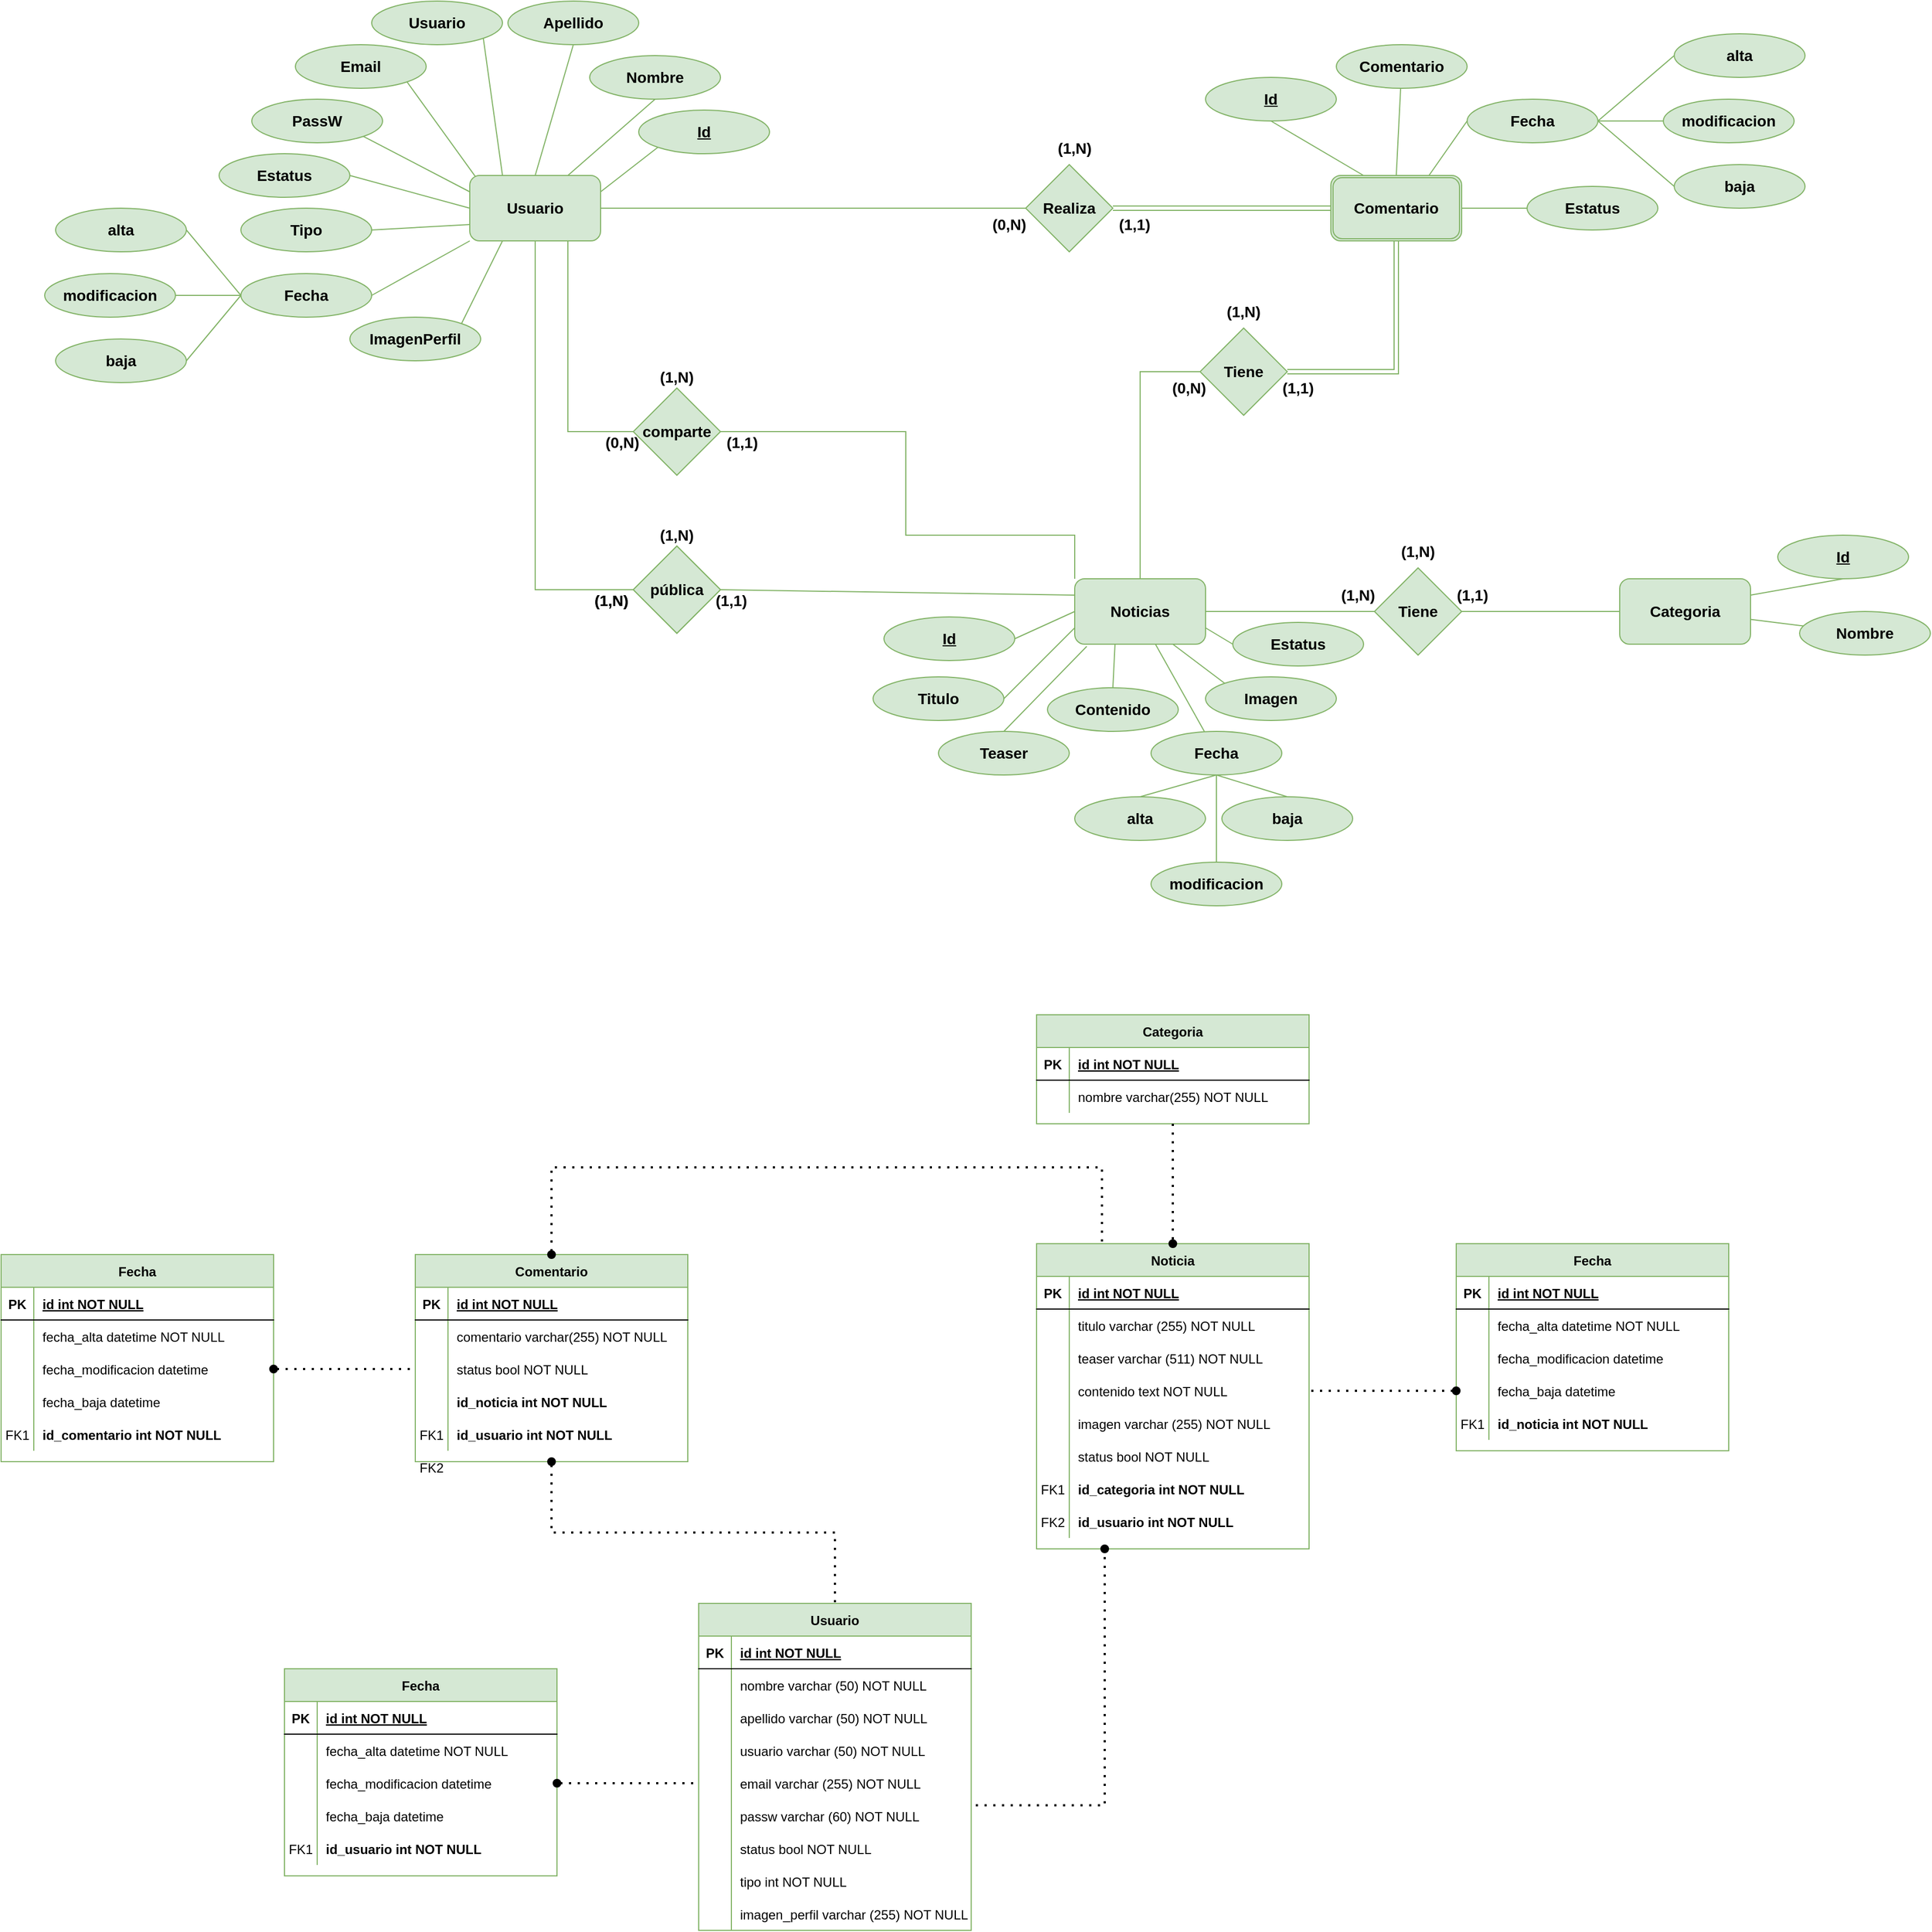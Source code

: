 <mxfile version="20.6.0" type="github">
  <diagram id="e8WMF0Udwi-1Ns7YxV83" name="Página-1">
    <mxGraphModel dx="3250" dy="2347" grid="1" gridSize="10" guides="1" tooltips="1" connect="1" arrows="1" fold="1" page="1" pageScale="1" pageWidth="850" pageHeight="1100" math="0" shadow="0" extFonts="Permanent Marker^https://fonts.googleapis.com/css?family=Permanent+Marker">
      <root>
        <mxCell id="0" />
        <mxCell id="1" parent="0" />
        <mxCell id="peJY58UMKQyecSpsiy6I-1" value="Comentario" style="shape=table;startSize=30;container=1;collapsible=1;childLayout=tableLayout;fixedRows=1;rowLines=0;fontStyle=1;align=center;resizeLast=1;fillColor=#d5e8d4;strokeColor=#82b366;" parent="1" vertex="1">
          <mxGeometry x="-720" y="150" width="250" height="190" as="geometry" />
        </mxCell>
        <mxCell id="peJY58UMKQyecSpsiy6I-2" value="" style="shape=partialRectangle;collapsible=0;dropTarget=0;pointerEvents=0;fillColor=none;points=[[0,0.5],[1,0.5]];portConstraint=eastwest;top=0;left=0;right=0;bottom=1;" parent="peJY58UMKQyecSpsiy6I-1" vertex="1">
          <mxGeometry y="30" width="250" height="30" as="geometry" />
        </mxCell>
        <mxCell id="peJY58UMKQyecSpsiy6I-3" value="PK" style="shape=partialRectangle;overflow=hidden;connectable=0;fillColor=none;top=0;left=0;bottom=0;right=0;fontStyle=1;" parent="peJY58UMKQyecSpsiy6I-2" vertex="1">
          <mxGeometry width="30" height="30" as="geometry">
            <mxRectangle width="30" height="30" as="alternateBounds" />
          </mxGeometry>
        </mxCell>
        <mxCell id="peJY58UMKQyecSpsiy6I-4" value="id int NOT NULL " style="shape=partialRectangle;overflow=hidden;connectable=0;fillColor=none;top=0;left=0;bottom=0;right=0;align=left;spacingLeft=6;fontStyle=5;" parent="peJY58UMKQyecSpsiy6I-2" vertex="1">
          <mxGeometry x="30" width="220" height="30" as="geometry">
            <mxRectangle width="220" height="30" as="alternateBounds" />
          </mxGeometry>
        </mxCell>
        <mxCell id="peJY58UMKQyecSpsiy6I-5" value="" style="shape=partialRectangle;collapsible=0;dropTarget=0;pointerEvents=0;fillColor=none;points=[[0,0.5],[1,0.5]];portConstraint=eastwest;top=0;left=0;right=0;bottom=0;" parent="peJY58UMKQyecSpsiy6I-1" vertex="1">
          <mxGeometry y="60" width="250" height="30" as="geometry" />
        </mxCell>
        <mxCell id="peJY58UMKQyecSpsiy6I-6" value="" style="shape=partialRectangle;overflow=hidden;connectable=0;fillColor=none;top=0;left=0;bottom=0;right=0;" parent="peJY58UMKQyecSpsiy6I-5" vertex="1">
          <mxGeometry width="30" height="30" as="geometry">
            <mxRectangle width="30" height="30" as="alternateBounds" />
          </mxGeometry>
        </mxCell>
        <mxCell id="peJY58UMKQyecSpsiy6I-7" value="comentario varchar(255) NOT NULL" style="shape=partialRectangle;overflow=hidden;connectable=0;fillColor=none;top=0;left=0;bottom=0;right=0;align=left;spacingLeft=6;" parent="peJY58UMKQyecSpsiy6I-5" vertex="1">
          <mxGeometry x="30" width="220" height="30" as="geometry">
            <mxRectangle width="220" height="30" as="alternateBounds" />
          </mxGeometry>
        </mxCell>
        <mxCell id="peJY58UMKQyecSpsiy6I-11" value="" style="shape=partialRectangle;collapsible=0;dropTarget=0;pointerEvents=0;fillColor=none;points=[[0,0.5],[1,0.5]];portConstraint=eastwest;top=0;left=0;right=0;bottom=0;" parent="peJY58UMKQyecSpsiy6I-1" vertex="1">
          <mxGeometry y="90" width="250" height="30" as="geometry" />
        </mxCell>
        <mxCell id="peJY58UMKQyecSpsiy6I-12" value="" style="shape=partialRectangle;overflow=hidden;connectable=0;fillColor=none;top=0;left=0;bottom=0;right=0;" parent="peJY58UMKQyecSpsiy6I-11" vertex="1">
          <mxGeometry width="30" height="30" as="geometry">
            <mxRectangle width="30" height="30" as="alternateBounds" />
          </mxGeometry>
        </mxCell>
        <mxCell id="peJY58UMKQyecSpsiy6I-13" value="status bool NOT NULL" style="shape=partialRectangle;overflow=hidden;connectable=0;fillColor=none;top=0;left=0;bottom=0;right=0;align=left;spacingLeft=6;" parent="peJY58UMKQyecSpsiy6I-11" vertex="1">
          <mxGeometry x="30" width="220" height="30" as="geometry">
            <mxRectangle width="220" height="30" as="alternateBounds" />
          </mxGeometry>
        </mxCell>
        <mxCell id="peJY58UMKQyecSpsiy6I-14" value="" style="shape=partialRectangle;collapsible=0;dropTarget=0;pointerEvents=0;fillColor=none;points=[[0,0.5],[1,0.5]];portConstraint=eastwest;top=0;left=0;right=0;bottom=0;" parent="peJY58UMKQyecSpsiy6I-1" vertex="1">
          <mxGeometry y="120" width="250" height="30" as="geometry" />
        </mxCell>
        <mxCell id="peJY58UMKQyecSpsiy6I-15" value="" style="shape=partialRectangle;overflow=hidden;connectable=0;fillColor=none;top=0;left=0;bottom=0;right=0;" parent="peJY58UMKQyecSpsiy6I-14" vertex="1">
          <mxGeometry width="30" height="30" as="geometry">
            <mxRectangle width="30" height="30" as="alternateBounds" />
          </mxGeometry>
        </mxCell>
        <mxCell id="peJY58UMKQyecSpsiy6I-16" value="id_noticia int NOT NULL" style="shape=partialRectangle;overflow=hidden;connectable=0;fillColor=none;top=0;left=0;bottom=0;right=0;align=left;spacingLeft=6;fontStyle=1" parent="peJY58UMKQyecSpsiy6I-14" vertex="1">
          <mxGeometry x="30" width="220" height="30" as="geometry">
            <mxRectangle width="220" height="30" as="alternateBounds" />
          </mxGeometry>
        </mxCell>
        <mxCell id="peJY58UMKQyecSpsiy6I-17" value="" style="shape=partialRectangle;collapsible=0;dropTarget=0;pointerEvents=0;fillColor=none;points=[[0,0.5],[1,0.5]];portConstraint=eastwest;top=0;left=0;right=0;bottom=0;" parent="peJY58UMKQyecSpsiy6I-1" vertex="1">
          <mxGeometry y="150" width="250" height="30" as="geometry" />
        </mxCell>
        <mxCell id="peJY58UMKQyecSpsiy6I-18" value="" style="shape=partialRectangle;overflow=hidden;connectable=0;fillColor=none;top=0;left=0;bottom=0;right=0;" parent="peJY58UMKQyecSpsiy6I-17" vertex="1">
          <mxGeometry width="30" height="30" as="geometry">
            <mxRectangle width="30" height="30" as="alternateBounds" />
          </mxGeometry>
        </mxCell>
        <mxCell id="peJY58UMKQyecSpsiy6I-19" value="id_usuario int NOT NULL" style="shape=partialRectangle;overflow=hidden;connectable=0;fillColor=none;top=0;left=0;bottom=0;right=0;align=left;spacingLeft=6;fontStyle=1" parent="peJY58UMKQyecSpsiy6I-17" vertex="1">
          <mxGeometry x="30" width="220" height="30" as="geometry">
            <mxRectangle width="220" height="30" as="alternateBounds" />
          </mxGeometry>
        </mxCell>
        <mxCell id="peJY58UMKQyecSpsiy6I-20" value="Noticia" style="shape=table;startSize=30;container=1;collapsible=1;childLayout=tableLayout;fixedRows=1;rowLines=0;fontStyle=1;align=center;resizeLast=1;fillColor=#d5e8d4;strokeColor=#82b366;" parent="1" vertex="1">
          <mxGeometry x="-150" y="140" width="250" height="280" as="geometry" />
        </mxCell>
        <mxCell id="peJY58UMKQyecSpsiy6I-21" value="" style="shape=partialRectangle;collapsible=0;dropTarget=0;pointerEvents=0;fillColor=none;points=[[0,0.5],[1,0.5]];portConstraint=eastwest;top=0;left=0;right=0;bottom=1;" parent="peJY58UMKQyecSpsiy6I-20" vertex="1">
          <mxGeometry y="30" width="250" height="30" as="geometry" />
        </mxCell>
        <mxCell id="peJY58UMKQyecSpsiy6I-22" value="PK" style="shape=partialRectangle;overflow=hidden;connectable=0;fillColor=none;top=0;left=0;bottom=0;right=0;fontStyle=1;" parent="peJY58UMKQyecSpsiy6I-21" vertex="1">
          <mxGeometry width="30" height="30" as="geometry">
            <mxRectangle width="30" height="30" as="alternateBounds" />
          </mxGeometry>
        </mxCell>
        <mxCell id="peJY58UMKQyecSpsiy6I-23" value="id int NOT NULL " style="shape=partialRectangle;overflow=hidden;connectable=0;fillColor=none;top=0;left=0;bottom=0;right=0;align=left;spacingLeft=6;fontStyle=5;" parent="peJY58UMKQyecSpsiy6I-21" vertex="1">
          <mxGeometry x="30" width="220" height="30" as="geometry">
            <mxRectangle width="220" height="30" as="alternateBounds" />
          </mxGeometry>
        </mxCell>
        <mxCell id="peJY58UMKQyecSpsiy6I-24" value="" style="shape=partialRectangle;collapsible=0;dropTarget=0;pointerEvents=0;fillColor=none;points=[[0,0.5],[1,0.5]];portConstraint=eastwest;top=0;left=0;right=0;bottom=0;" parent="peJY58UMKQyecSpsiy6I-20" vertex="1">
          <mxGeometry y="60" width="250" height="30" as="geometry" />
        </mxCell>
        <mxCell id="peJY58UMKQyecSpsiy6I-25" value="" style="shape=partialRectangle;overflow=hidden;connectable=0;fillColor=none;top=0;left=0;bottom=0;right=0;" parent="peJY58UMKQyecSpsiy6I-24" vertex="1">
          <mxGeometry width="30" height="30" as="geometry">
            <mxRectangle width="30" height="30" as="alternateBounds" />
          </mxGeometry>
        </mxCell>
        <mxCell id="peJY58UMKQyecSpsiy6I-26" value="titulo varchar (255) NOT NULL" style="shape=partialRectangle;overflow=hidden;connectable=0;fillColor=none;top=0;left=0;bottom=0;right=0;align=left;spacingLeft=6;" parent="peJY58UMKQyecSpsiy6I-24" vertex="1">
          <mxGeometry x="30" width="220" height="30" as="geometry">
            <mxRectangle width="220" height="30" as="alternateBounds" />
          </mxGeometry>
        </mxCell>
        <mxCell id="peJY58UMKQyecSpsiy6I-27" value="" style="shape=partialRectangle;collapsible=0;dropTarget=0;pointerEvents=0;fillColor=none;points=[[0,0.5],[1,0.5]];portConstraint=eastwest;top=0;left=0;right=0;bottom=0;" parent="peJY58UMKQyecSpsiy6I-20" vertex="1">
          <mxGeometry y="90" width="250" height="30" as="geometry" />
        </mxCell>
        <mxCell id="peJY58UMKQyecSpsiy6I-28" value="" style="shape=partialRectangle;overflow=hidden;connectable=0;fillColor=none;top=0;left=0;bottom=0;right=0;" parent="peJY58UMKQyecSpsiy6I-27" vertex="1">
          <mxGeometry width="30" height="30" as="geometry">
            <mxRectangle width="30" height="30" as="alternateBounds" />
          </mxGeometry>
        </mxCell>
        <mxCell id="peJY58UMKQyecSpsiy6I-29" value="teaser varchar (511) NOT NULL" style="shape=partialRectangle;overflow=hidden;connectable=0;fillColor=none;top=0;left=0;bottom=0;right=0;align=left;spacingLeft=6;" parent="peJY58UMKQyecSpsiy6I-27" vertex="1">
          <mxGeometry x="30" width="220" height="30" as="geometry">
            <mxRectangle width="220" height="30" as="alternateBounds" />
          </mxGeometry>
        </mxCell>
        <mxCell id="peJY58UMKQyecSpsiy6I-30" value="" style="shape=partialRectangle;collapsible=0;dropTarget=0;pointerEvents=0;fillColor=none;points=[[0,0.5],[1,0.5]];portConstraint=eastwest;top=0;left=0;right=0;bottom=0;" parent="peJY58UMKQyecSpsiy6I-20" vertex="1">
          <mxGeometry y="120" width="250" height="30" as="geometry" />
        </mxCell>
        <mxCell id="peJY58UMKQyecSpsiy6I-31" value="" style="shape=partialRectangle;overflow=hidden;connectable=0;fillColor=none;top=0;left=0;bottom=0;right=0;" parent="peJY58UMKQyecSpsiy6I-30" vertex="1">
          <mxGeometry width="30" height="30" as="geometry">
            <mxRectangle width="30" height="30" as="alternateBounds" />
          </mxGeometry>
        </mxCell>
        <mxCell id="peJY58UMKQyecSpsiy6I-32" value="contenido text NOT NULL" style="shape=partialRectangle;overflow=hidden;connectable=0;fillColor=none;top=0;left=0;bottom=0;right=0;align=left;spacingLeft=6;" parent="peJY58UMKQyecSpsiy6I-30" vertex="1">
          <mxGeometry x="30" width="220" height="30" as="geometry">
            <mxRectangle width="220" height="30" as="alternateBounds" />
          </mxGeometry>
        </mxCell>
        <mxCell id="peJY58UMKQyecSpsiy6I-36" value="" style="shape=partialRectangle;collapsible=0;dropTarget=0;pointerEvents=0;fillColor=none;points=[[0,0.5],[1,0.5]];portConstraint=eastwest;top=0;left=0;right=0;bottom=0;" parent="peJY58UMKQyecSpsiy6I-20" vertex="1">
          <mxGeometry y="150" width="250" height="30" as="geometry" />
        </mxCell>
        <mxCell id="peJY58UMKQyecSpsiy6I-37" value="" style="shape=partialRectangle;overflow=hidden;connectable=0;fillColor=none;top=0;left=0;bottom=0;right=0;" parent="peJY58UMKQyecSpsiy6I-36" vertex="1">
          <mxGeometry width="30" height="30" as="geometry">
            <mxRectangle width="30" height="30" as="alternateBounds" />
          </mxGeometry>
        </mxCell>
        <mxCell id="peJY58UMKQyecSpsiy6I-38" value="imagen varchar (255) NOT NULL" style="shape=partialRectangle;overflow=hidden;connectable=0;fillColor=none;top=0;left=0;bottom=0;right=0;align=left;spacingLeft=6;" parent="peJY58UMKQyecSpsiy6I-36" vertex="1">
          <mxGeometry x="30" width="220" height="30" as="geometry">
            <mxRectangle width="220" height="30" as="alternateBounds" />
          </mxGeometry>
        </mxCell>
        <mxCell id="peJY58UMKQyecSpsiy6I-39" value="" style="shape=partialRectangle;collapsible=0;dropTarget=0;pointerEvents=0;fillColor=none;points=[[0,0.5],[1,0.5]];portConstraint=eastwest;top=0;left=0;right=0;bottom=0;" parent="peJY58UMKQyecSpsiy6I-20" vertex="1">
          <mxGeometry y="180" width="250" height="30" as="geometry" />
        </mxCell>
        <mxCell id="peJY58UMKQyecSpsiy6I-40" value="" style="shape=partialRectangle;overflow=hidden;connectable=0;fillColor=none;top=0;left=0;bottom=0;right=0;" parent="peJY58UMKQyecSpsiy6I-39" vertex="1">
          <mxGeometry width="30" height="30" as="geometry">
            <mxRectangle width="30" height="30" as="alternateBounds" />
          </mxGeometry>
        </mxCell>
        <mxCell id="peJY58UMKQyecSpsiy6I-41" value="status bool NOT NULL" style="shape=partialRectangle;overflow=hidden;connectable=0;fillColor=none;top=0;left=0;bottom=0;right=0;align=left;spacingLeft=6;" parent="peJY58UMKQyecSpsiy6I-39" vertex="1">
          <mxGeometry x="30" width="220" height="30" as="geometry">
            <mxRectangle width="220" height="30" as="alternateBounds" />
          </mxGeometry>
        </mxCell>
        <mxCell id="peJY58UMKQyecSpsiy6I-42" value="" style="shape=partialRectangle;collapsible=0;dropTarget=0;pointerEvents=0;fillColor=none;points=[[0,0.5],[1,0.5]];portConstraint=eastwest;top=0;left=0;right=0;bottom=0;" parent="peJY58UMKQyecSpsiy6I-20" vertex="1">
          <mxGeometry y="210" width="250" height="30" as="geometry" />
        </mxCell>
        <mxCell id="peJY58UMKQyecSpsiy6I-43" value="FK1" style="shape=partialRectangle;overflow=hidden;connectable=0;fillColor=none;top=0;left=0;bottom=0;right=0;" parent="peJY58UMKQyecSpsiy6I-42" vertex="1">
          <mxGeometry width="30" height="30" as="geometry">
            <mxRectangle width="30" height="30" as="alternateBounds" />
          </mxGeometry>
        </mxCell>
        <mxCell id="peJY58UMKQyecSpsiy6I-44" value="id_categoria int NOT NULL" style="shape=partialRectangle;overflow=hidden;connectable=0;fillColor=none;top=0;left=0;bottom=0;right=0;align=left;spacingLeft=6;fontStyle=1" parent="peJY58UMKQyecSpsiy6I-42" vertex="1">
          <mxGeometry x="30" width="220" height="30" as="geometry">
            <mxRectangle width="220" height="30" as="alternateBounds" />
          </mxGeometry>
        </mxCell>
        <mxCell id="2p5wsxLzij-L3OVKS2zf-18" value="" style="shape=partialRectangle;collapsible=0;dropTarget=0;pointerEvents=0;fillColor=none;points=[[0,0.5],[1,0.5]];portConstraint=eastwest;top=0;left=0;right=0;bottom=0;" parent="peJY58UMKQyecSpsiy6I-20" vertex="1">
          <mxGeometry y="240" width="250" height="30" as="geometry" />
        </mxCell>
        <mxCell id="2p5wsxLzij-L3OVKS2zf-19" value="FK2" style="shape=partialRectangle;overflow=hidden;connectable=0;fillColor=none;top=0;left=0;bottom=0;right=0;" parent="2p5wsxLzij-L3OVKS2zf-18" vertex="1">
          <mxGeometry width="30" height="30" as="geometry">
            <mxRectangle width="30" height="30" as="alternateBounds" />
          </mxGeometry>
        </mxCell>
        <mxCell id="2p5wsxLzij-L3OVKS2zf-20" value="id_usuario int NOT NULL" style="shape=partialRectangle;overflow=hidden;connectable=0;fillColor=none;top=0;left=0;bottom=0;right=0;align=left;spacingLeft=6;fontStyle=1" parent="2p5wsxLzij-L3OVKS2zf-18" vertex="1">
          <mxGeometry x="30" width="220" height="30" as="geometry">
            <mxRectangle width="220" height="30" as="alternateBounds" />
          </mxGeometry>
        </mxCell>
        <mxCell id="peJY58UMKQyecSpsiy6I-45" value="Usuario" style="shape=table;startSize=30;container=1;collapsible=1;childLayout=tableLayout;fixedRows=1;rowLines=0;fontStyle=1;align=center;resizeLast=1;fillColor=#d5e8d4;strokeColor=#82b366;" parent="1" vertex="1">
          <mxGeometry x="-460" y="470" width="250" height="300" as="geometry" />
        </mxCell>
        <mxCell id="peJY58UMKQyecSpsiy6I-46" value="" style="shape=partialRectangle;collapsible=0;dropTarget=0;pointerEvents=0;fillColor=none;points=[[0,0.5],[1,0.5]];portConstraint=eastwest;top=0;left=0;right=0;bottom=1;" parent="peJY58UMKQyecSpsiy6I-45" vertex="1">
          <mxGeometry y="30" width="250" height="30" as="geometry" />
        </mxCell>
        <mxCell id="peJY58UMKQyecSpsiy6I-47" value="PK" style="shape=partialRectangle;overflow=hidden;connectable=0;fillColor=none;top=0;left=0;bottom=0;right=0;fontStyle=1;" parent="peJY58UMKQyecSpsiy6I-46" vertex="1">
          <mxGeometry width="30" height="30" as="geometry">
            <mxRectangle width="30" height="30" as="alternateBounds" />
          </mxGeometry>
        </mxCell>
        <mxCell id="peJY58UMKQyecSpsiy6I-48" value="id int NOT NULL " style="shape=partialRectangle;overflow=hidden;connectable=0;fillColor=none;top=0;left=0;bottom=0;right=0;align=left;spacingLeft=6;fontStyle=5;" parent="peJY58UMKQyecSpsiy6I-46" vertex="1">
          <mxGeometry x="30" width="220" height="30" as="geometry">
            <mxRectangle width="220" height="30" as="alternateBounds" />
          </mxGeometry>
        </mxCell>
        <mxCell id="peJY58UMKQyecSpsiy6I-49" value="" style="shape=partialRectangle;collapsible=0;dropTarget=0;pointerEvents=0;fillColor=none;points=[[0,0.5],[1,0.5]];portConstraint=eastwest;top=0;left=0;right=0;bottom=0;" parent="peJY58UMKQyecSpsiy6I-45" vertex="1">
          <mxGeometry y="60" width="250" height="30" as="geometry" />
        </mxCell>
        <mxCell id="peJY58UMKQyecSpsiy6I-50" value="" style="shape=partialRectangle;overflow=hidden;connectable=0;fillColor=none;top=0;left=0;bottom=0;right=0;" parent="peJY58UMKQyecSpsiy6I-49" vertex="1">
          <mxGeometry width="30" height="30" as="geometry">
            <mxRectangle width="30" height="30" as="alternateBounds" />
          </mxGeometry>
        </mxCell>
        <mxCell id="peJY58UMKQyecSpsiy6I-51" value="nombre varchar (50) NOT NULL" style="shape=partialRectangle;overflow=hidden;connectable=0;fillColor=none;top=0;left=0;bottom=0;right=0;align=left;spacingLeft=6;" parent="peJY58UMKQyecSpsiy6I-49" vertex="1">
          <mxGeometry x="30" width="220" height="30" as="geometry">
            <mxRectangle width="220" height="30" as="alternateBounds" />
          </mxGeometry>
        </mxCell>
        <mxCell id="peJY58UMKQyecSpsiy6I-52" value="" style="shape=partialRectangle;collapsible=0;dropTarget=0;pointerEvents=0;fillColor=none;points=[[0,0.5],[1,0.5]];portConstraint=eastwest;top=0;left=0;right=0;bottom=0;" parent="peJY58UMKQyecSpsiy6I-45" vertex="1">
          <mxGeometry y="90" width="250" height="30" as="geometry" />
        </mxCell>
        <mxCell id="peJY58UMKQyecSpsiy6I-53" value="" style="shape=partialRectangle;overflow=hidden;connectable=0;fillColor=none;top=0;left=0;bottom=0;right=0;" parent="peJY58UMKQyecSpsiy6I-52" vertex="1">
          <mxGeometry width="30" height="30" as="geometry">
            <mxRectangle width="30" height="30" as="alternateBounds" />
          </mxGeometry>
        </mxCell>
        <mxCell id="peJY58UMKQyecSpsiy6I-54" value="apellido varchar (50) NOT NULL" style="shape=partialRectangle;overflow=hidden;connectable=0;fillColor=none;top=0;left=0;bottom=0;right=0;align=left;spacingLeft=6;" parent="peJY58UMKQyecSpsiy6I-52" vertex="1">
          <mxGeometry x="30" width="220" height="30" as="geometry">
            <mxRectangle width="220" height="30" as="alternateBounds" />
          </mxGeometry>
        </mxCell>
        <mxCell id="peJY58UMKQyecSpsiy6I-55" value="" style="shape=partialRectangle;collapsible=0;dropTarget=0;pointerEvents=0;fillColor=none;points=[[0,0.5],[1,0.5]];portConstraint=eastwest;top=0;left=0;right=0;bottom=0;" parent="peJY58UMKQyecSpsiy6I-45" vertex="1">
          <mxGeometry y="120" width="250" height="30" as="geometry" />
        </mxCell>
        <mxCell id="peJY58UMKQyecSpsiy6I-56" value="" style="shape=partialRectangle;overflow=hidden;connectable=0;fillColor=none;top=0;left=0;bottom=0;right=0;" parent="peJY58UMKQyecSpsiy6I-55" vertex="1">
          <mxGeometry width="30" height="30" as="geometry">
            <mxRectangle width="30" height="30" as="alternateBounds" />
          </mxGeometry>
        </mxCell>
        <mxCell id="peJY58UMKQyecSpsiy6I-57" value="usuario varchar (50) NOT NULL" style="shape=partialRectangle;overflow=hidden;connectable=0;fillColor=none;top=0;left=0;bottom=0;right=0;align=left;spacingLeft=6;" parent="peJY58UMKQyecSpsiy6I-55" vertex="1">
          <mxGeometry x="30" width="220" height="30" as="geometry">
            <mxRectangle width="220" height="30" as="alternateBounds" />
          </mxGeometry>
        </mxCell>
        <mxCell id="peJY58UMKQyecSpsiy6I-58" value="" style="shape=partialRectangle;collapsible=0;dropTarget=0;pointerEvents=0;fillColor=none;points=[[0,0.5],[1,0.5]];portConstraint=eastwest;top=0;left=0;right=0;bottom=0;" parent="peJY58UMKQyecSpsiy6I-45" vertex="1">
          <mxGeometry y="150" width="250" height="30" as="geometry" />
        </mxCell>
        <mxCell id="peJY58UMKQyecSpsiy6I-59" value="" style="shape=partialRectangle;overflow=hidden;connectable=0;fillColor=none;top=0;left=0;bottom=0;right=0;" parent="peJY58UMKQyecSpsiy6I-58" vertex="1">
          <mxGeometry width="30" height="30" as="geometry">
            <mxRectangle width="30" height="30" as="alternateBounds" />
          </mxGeometry>
        </mxCell>
        <mxCell id="peJY58UMKQyecSpsiy6I-60" value="email varchar (255) NOT NULL" style="shape=partialRectangle;overflow=hidden;connectable=0;fillColor=none;top=0;left=0;bottom=0;right=0;align=left;spacingLeft=6;" parent="peJY58UMKQyecSpsiy6I-58" vertex="1">
          <mxGeometry x="30" width="220" height="30" as="geometry">
            <mxRectangle width="220" height="30" as="alternateBounds" />
          </mxGeometry>
        </mxCell>
        <mxCell id="peJY58UMKQyecSpsiy6I-61" value="" style="shape=partialRectangle;collapsible=0;dropTarget=0;pointerEvents=0;fillColor=none;points=[[0,0.5],[1,0.5]];portConstraint=eastwest;top=0;left=0;right=0;bottom=0;" parent="peJY58UMKQyecSpsiy6I-45" vertex="1">
          <mxGeometry y="180" width="250" height="30" as="geometry" />
        </mxCell>
        <mxCell id="peJY58UMKQyecSpsiy6I-62" value="" style="shape=partialRectangle;overflow=hidden;connectable=0;fillColor=none;top=0;left=0;bottom=0;right=0;" parent="peJY58UMKQyecSpsiy6I-61" vertex="1">
          <mxGeometry width="30" height="30" as="geometry">
            <mxRectangle width="30" height="30" as="alternateBounds" />
          </mxGeometry>
        </mxCell>
        <mxCell id="peJY58UMKQyecSpsiy6I-63" value="passw varchar (60) NOT NULL" style="shape=partialRectangle;overflow=hidden;connectable=0;fillColor=none;top=0;left=0;bottom=0;right=0;align=left;spacingLeft=6;" parent="peJY58UMKQyecSpsiy6I-61" vertex="1">
          <mxGeometry x="30" width="220" height="30" as="geometry">
            <mxRectangle width="220" height="30" as="alternateBounds" />
          </mxGeometry>
        </mxCell>
        <mxCell id="peJY58UMKQyecSpsiy6I-64" value="" style="shape=partialRectangle;collapsible=0;dropTarget=0;pointerEvents=0;fillColor=none;points=[[0,0.5],[1,0.5]];portConstraint=eastwest;top=0;left=0;right=0;bottom=0;" parent="peJY58UMKQyecSpsiy6I-45" vertex="1">
          <mxGeometry y="210" width="250" height="30" as="geometry" />
        </mxCell>
        <mxCell id="peJY58UMKQyecSpsiy6I-65" value="" style="shape=partialRectangle;overflow=hidden;connectable=0;fillColor=none;top=0;left=0;bottom=0;right=0;" parent="peJY58UMKQyecSpsiy6I-64" vertex="1">
          <mxGeometry width="30" height="30" as="geometry">
            <mxRectangle width="30" height="30" as="alternateBounds" />
          </mxGeometry>
        </mxCell>
        <mxCell id="peJY58UMKQyecSpsiy6I-66" value="status bool NOT NULL" style="shape=partialRectangle;overflow=hidden;connectable=0;fillColor=none;top=0;left=0;bottom=0;right=0;align=left;spacingLeft=6;" parent="peJY58UMKQyecSpsiy6I-64" vertex="1">
          <mxGeometry x="30" width="220" height="30" as="geometry">
            <mxRectangle width="220" height="30" as="alternateBounds" />
          </mxGeometry>
        </mxCell>
        <mxCell id="peJY58UMKQyecSpsiy6I-67" value="" style="shape=partialRectangle;collapsible=0;dropTarget=0;pointerEvents=0;fillColor=none;points=[[0,0.5],[1,0.5]];portConstraint=eastwest;top=0;left=0;right=0;bottom=0;" parent="peJY58UMKQyecSpsiy6I-45" vertex="1">
          <mxGeometry y="240" width="250" height="30" as="geometry" />
        </mxCell>
        <mxCell id="peJY58UMKQyecSpsiy6I-68" value="" style="shape=partialRectangle;overflow=hidden;connectable=0;fillColor=none;top=0;left=0;bottom=0;right=0;" parent="peJY58UMKQyecSpsiy6I-67" vertex="1">
          <mxGeometry width="30" height="30" as="geometry">
            <mxRectangle width="30" height="30" as="alternateBounds" />
          </mxGeometry>
        </mxCell>
        <mxCell id="peJY58UMKQyecSpsiy6I-69" value="tipo int NOT NULL" style="shape=partialRectangle;overflow=hidden;connectable=0;fillColor=none;top=0;left=0;bottom=0;right=0;align=left;spacingLeft=6;" parent="peJY58UMKQyecSpsiy6I-67" vertex="1">
          <mxGeometry x="30" width="220" height="30" as="geometry">
            <mxRectangle width="220" height="30" as="alternateBounds" />
          </mxGeometry>
        </mxCell>
        <mxCell id="peJY58UMKQyecSpsiy6I-73" value="" style="shape=partialRectangle;collapsible=0;dropTarget=0;pointerEvents=0;fillColor=none;points=[[0,0.5],[1,0.5]];portConstraint=eastwest;top=0;left=0;right=0;bottom=0;" parent="peJY58UMKQyecSpsiy6I-45" vertex="1">
          <mxGeometry y="270" width="250" height="30" as="geometry" />
        </mxCell>
        <mxCell id="peJY58UMKQyecSpsiy6I-74" value="" style="shape=partialRectangle;overflow=hidden;connectable=0;fillColor=none;top=0;left=0;bottom=0;right=0;" parent="peJY58UMKQyecSpsiy6I-73" vertex="1">
          <mxGeometry width="30" height="30" as="geometry">
            <mxRectangle width="30" height="30" as="alternateBounds" />
          </mxGeometry>
        </mxCell>
        <mxCell id="peJY58UMKQyecSpsiy6I-75" value="imagen_perfil varchar (255) NOT NULL" style="shape=partialRectangle;overflow=hidden;connectable=0;fillColor=none;top=0;left=0;bottom=0;right=0;align=left;spacingLeft=6;" parent="peJY58UMKQyecSpsiy6I-73" vertex="1">
          <mxGeometry x="30" width="220" height="30" as="geometry">
            <mxRectangle width="220" height="30" as="alternateBounds" />
          </mxGeometry>
        </mxCell>
        <mxCell id="peJY58UMKQyecSpsiy6I-76" value="Categoria" style="shape=table;startSize=30;container=1;collapsible=1;childLayout=tableLayout;fixedRows=1;rowLines=0;fontStyle=1;align=center;resizeLast=1;fillColor=#d5e8d4;strokeColor=#82b366;" parent="1" vertex="1">
          <mxGeometry x="-150" y="-70" width="250" height="100" as="geometry" />
        </mxCell>
        <mxCell id="peJY58UMKQyecSpsiy6I-77" value="" style="shape=partialRectangle;collapsible=0;dropTarget=0;pointerEvents=0;fillColor=none;points=[[0,0.5],[1,0.5]];portConstraint=eastwest;top=0;left=0;right=0;bottom=1;" parent="peJY58UMKQyecSpsiy6I-76" vertex="1">
          <mxGeometry y="30" width="250" height="30" as="geometry" />
        </mxCell>
        <mxCell id="peJY58UMKQyecSpsiy6I-78" value="PK" style="shape=partialRectangle;overflow=hidden;connectable=0;fillColor=none;top=0;left=0;bottom=0;right=0;fontStyle=1;" parent="peJY58UMKQyecSpsiy6I-77" vertex="1">
          <mxGeometry width="30" height="30" as="geometry">
            <mxRectangle width="30" height="30" as="alternateBounds" />
          </mxGeometry>
        </mxCell>
        <mxCell id="peJY58UMKQyecSpsiy6I-79" value="id int NOT NULL " style="shape=partialRectangle;overflow=hidden;connectable=0;fillColor=none;top=0;left=0;bottom=0;right=0;align=left;spacingLeft=6;fontStyle=5;" parent="peJY58UMKQyecSpsiy6I-77" vertex="1">
          <mxGeometry x="30" width="220" height="30" as="geometry">
            <mxRectangle width="220" height="30" as="alternateBounds" />
          </mxGeometry>
        </mxCell>
        <mxCell id="peJY58UMKQyecSpsiy6I-80" value="" style="shape=partialRectangle;collapsible=0;dropTarget=0;pointerEvents=0;fillColor=none;points=[[0,0.5],[1,0.5]];portConstraint=eastwest;top=0;left=0;right=0;bottom=0;" parent="peJY58UMKQyecSpsiy6I-76" vertex="1">
          <mxGeometry y="60" width="250" height="30" as="geometry" />
        </mxCell>
        <mxCell id="peJY58UMKQyecSpsiy6I-81" value="" style="shape=partialRectangle;overflow=hidden;connectable=0;fillColor=none;top=0;left=0;bottom=0;right=0;" parent="peJY58UMKQyecSpsiy6I-80" vertex="1">
          <mxGeometry width="30" height="30" as="geometry">
            <mxRectangle width="30" height="30" as="alternateBounds" />
          </mxGeometry>
        </mxCell>
        <mxCell id="peJY58UMKQyecSpsiy6I-82" value="nombre varchar(255) NOT NULL" style="shape=partialRectangle;overflow=hidden;connectable=0;fillColor=none;top=0;left=0;bottom=0;right=0;align=left;spacingLeft=6;" parent="peJY58UMKQyecSpsiy6I-80" vertex="1">
          <mxGeometry x="30" width="220" height="30" as="geometry">
            <mxRectangle width="220" height="30" as="alternateBounds" />
          </mxGeometry>
        </mxCell>
        <mxCell id="peJY58UMKQyecSpsiy6I-83" style="edgeStyle=orthogonalEdgeStyle;rounded=0;orthogonalLoop=1;jettySize=auto;html=1;exitX=1;exitY=0.5;exitDx=0;exitDy=0;entryX=0;entryY=0.5;entryDx=0;entryDy=0;fontSize=14;endArrow=none;endFill=0;fillColor=#d5e8d4;strokeColor=#82b366;" parent="1" source="peJY58UMKQyecSpsiy6I-84" target="peJY58UMKQyecSpsiy6I-146" edge="1">
          <mxGeometry relative="1" as="geometry" />
        </mxCell>
        <mxCell id="2p5wsxLzij-L3OVKS2zf-23" style="edgeStyle=orthogonalEdgeStyle;rounded=0;orthogonalLoop=1;jettySize=auto;html=1;exitX=0.5;exitY=1;exitDx=0;exitDy=0;entryX=0;entryY=0.5;entryDx=0;entryDy=0;fontSize=18;endArrow=none;endFill=0;fillColor=#d5e8d4;strokeColor=#82b366;" parent="1" source="peJY58UMKQyecSpsiy6I-84" target="2p5wsxLzij-L3OVKS2zf-21" edge="1">
          <mxGeometry relative="1" as="geometry" />
        </mxCell>
        <mxCell id="peJY58UMKQyecSpsiy6I-85" style="edgeStyle=orthogonalEdgeStyle;rounded=0;orthogonalLoop=1;jettySize=auto;html=1;exitX=0.5;exitY=0;exitDx=0;exitDy=0;fontSize=14;endArrow=none;endFill=0;fillColor=#d5e8d4;strokeColor=#82b366;entryX=0;entryY=0.5;entryDx=0;entryDy=0;" parent="1" source="peJY58UMKQyecSpsiy6I-87" target="peJY58UMKQyecSpsiy6I-141" edge="1">
          <mxGeometry relative="1" as="geometry">
            <mxPoint x="-55" y="-590" as="targetPoint" />
          </mxGeometry>
        </mxCell>
        <mxCell id="peJY58UMKQyecSpsiy6I-86" style="edgeStyle=orthogonalEdgeStyle;rounded=0;orthogonalLoop=1;jettySize=auto;html=1;exitX=0;exitY=0.5;exitDx=0;exitDy=0;fontSize=14;endArrow=none;endFill=0;fillColor=#d5e8d4;strokeColor=#82b366;shape=link;entryX=1;entryY=0.5;entryDx=0;entryDy=0;" parent="1" source="peJY58UMKQyecSpsiy6I-90" target="peJY58UMKQyecSpsiy6I-146" edge="1">
          <mxGeometry relative="1" as="geometry">
            <mxPoint x="50" y="-790" as="targetPoint" />
          </mxGeometry>
        </mxCell>
        <mxCell id="peJY58UMKQyecSpsiy6I-87" value="&lt;font style=&quot;font-size: 14px;&quot;&gt;&lt;b&gt;Noticias&lt;/b&gt;&lt;/font&gt;" style="rounded=1;whiteSpace=wrap;html=1;fillColor=#d5e8d4;strokeColor=#82b366;" parent="1" vertex="1">
          <mxGeometry x="-115" y="-470" width="120" height="60" as="geometry" />
        </mxCell>
        <mxCell id="peJY58UMKQyecSpsiy6I-88" value="&lt;span style=&quot;font-size: 14px;&quot;&gt;&lt;b&gt;Categoria&lt;/b&gt;&lt;/span&gt;" style="rounded=1;whiteSpace=wrap;html=1;fillColor=#d5e8d4;strokeColor=#82b366;" parent="1" vertex="1">
          <mxGeometry x="385" y="-470" width="120" height="60" as="geometry" />
        </mxCell>
        <mxCell id="peJY58UMKQyecSpsiy6I-89" style="edgeStyle=orthogonalEdgeStyle;rounded=0;orthogonalLoop=1;jettySize=auto;html=1;entryX=1;entryY=0.5;entryDx=0;entryDy=0;fontSize=14;endArrow=none;endFill=0;fillColor=#d5e8d4;strokeColor=#82b366;exitX=0.5;exitY=1;exitDx=0;exitDy=0;shape=link;" parent="1" source="peJY58UMKQyecSpsiy6I-90" target="peJY58UMKQyecSpsiy6I-141" edge="1">
          <mxGeometry relative="1" as="geometry" />
        </mxCell>
        <mxCell id="peJY58UMKQyecSpsiy6I-90" value="&lt;b&gt;Comentario&lt;/b&gt;" style="shape=ext;double=1;rounded=1;whiteSpace=wrap;html=1;strokeColor=#82b366;fontSize=14;fillColor=#d5e8d4;" parent="1" vertex="1">
          <mxGeometry x="120" y="-840" width="120" height="60" as="geometry" />
        </mxCell>
        <mxCell id="peJY58UMKQyecSpsiy6I-91" style="rounded=0;orthogonalLoop=1;jettySize=auto;html=1;exitX=1;exitY=0.5;exitDx=0;exitDy=0;fontSize=14;strokeColor=none;endArrow=none;endFill=0;" parent="1" source="peJY58UMKQyecSpsiy6I-93" target="peJY58UMKQyecSpsiy6I-84" edge="1">
          <mxGeometry relative="1" as="geometry" />
        </mxCell>
        <mxCell id="peJY58UMKQyecSpsiy6I-92" style="edgeStyle=none;rounded=0;orthogonalLoop=1;jettySize=auto;html=1;exitX=0;exitY=1;exitDx=0;exitDy=0;fontSize=14;endArrow=none;endFill=0;fillColor=#d5e8d4;strokeColor=#82b366;entryX=1;entryY=0.25;entryDx=0;entryDy=0;" parent="1" source="peJY58UMKQyecSpsiy6I-93" target="peJY58UMKQyecSpsiy6I-84" edge="1">
          <mxGeometry relative="1" as="geometry">
            <mxPoint x="-670" y="-830" as="targetPoint" />
          </mxGeometry>
        </mxCell>
        <mxCell id="peJY58UMKQyecSpsiy6I-93" value="&lt;b&gt;&lt;u&gt;Id&lt;/u&gt;&lt;/b&gt;" style="ellipse;whiteSpace=wrap;html=1;strokeColor=#82b366;fontSize=14;fillColor=#d5e8d4;" parent="1" vertex="1">
          <mxGeometry x="-515" y="-900" width="120" height="40" as="geometry" />
        </mxCell>
        <mxCell id="peJY58UMKQyecSpsiy6I-94" style="edgeStyle=none;rounded=0;orthogonalLoop=1;jettySize=auto;html=1;exitX=0.5;exitY=1;exitDx=0;exitDy=0;fontSize=14;endArrow=none;endFill=0;entryX=0.75;entryY=0;entryDx=0;entryDy=0;fillColor=#d5e8d4;strokeColor=#82b366;" parent="1" source="peJY58UMKQyecSpsiy6I-95" target="peJY58UMKQyecSpsiy6I-84" edge="1">
          <mxGeometry relative="1" as="geometry">
            <mxPoint x="-680" y="-860" as="targetPoint" />
          </mxGeometry>
        </mxCell>
        <mxCell id="peJY58UMKQyecSpsiy6I-95" value="&lt;b&gt;Nombre&lt;/b&gt;" style="ellipse;whiteSpace=wrap;html=1;strokeColor=#82b366;fontSize=14;fillColor=#d5e8d4;" parent="1" vertex="1">
          <mxGeometry x="-560" y="-950" width="120" height="40" as="geometry" />
        </mxCell>
        <mxCell id="peJY58UMKQyecSpsiy6I-96" style="edgeStyle=none;rounded=0;orthogonalLoop=1;jettySize=auto;html=1;exitX=0.5;exitY=1;exitDx=0;exitDy=0;entryX=0.5;entryY=0;entryDx=0;entryDy=0;fontSize=14;endArrow=none;endFill=0;fillColor=#d5e8d4;strokeColor=#82b366;" parent="1" source="peJY58UMKQyecSpsiy6I-97" target="peJY58UMKQyecSpsiy6I-84" edge="1">
          <mxGeometry relative="1" as="geometry" />
        </mxCell>
        <mxCell id="peJY58UMKQyecSpsiy6I-97" value="&lt;b&gt;Apellido&lt;/b&gt;" style="ellipse;whiteSpace=wrap;html=1;strokeColor=#82b366;fontSize=14;fillColor=#d5e8d4;" parent="1" vertex="1">
          <mxGeometry x="-635" y="-1000" width="120" height="40" as="geometry" />
        </mxCell>
        <mxCell id="peJY58UMKQyecSpsiy6I-98" style="edgeStyle=none;rounded=0;orthogonalLoop=1;jettySize=auto;html=1;fontSize=14;endArrow=none;endFill=0;exitX=1;exitY=1;exitDx=0;exitDy=0;fillColor=#d5e8d4;strokeColor=#82b366;" parent="1" source="peJY58UMKQyecSpsiy6I-99" edge="1">
          <mxGeometry relative="1" as="geometry">
            <mxPoint x="-640" y="-840" as="targetPoint" />
          </mxGeometry>
        </mxCell>
        <mxCell id="peJY58UMKQyecSpsiy6I-99" value="&lt;b&gt;Usuario&lt;br&gt;&lt;/b&gt;" style="ellipse;whiteSpace=wrap;html=1;strokeColor=#82b366;fontSize=14;fillColor=#d5e8d4;" parent="1" vertex="1">
          <mxGeometry x="-760" y="-1000" width="120" height="40" as="geometry" />
        </mxCell>
        <mxCell id="peJY58UMKQyecSpsiy6I-100" style="edgeStyle=none;rounded=0;orthogonalLoop=1;jettySize=auto;html=1;exitX=1;exitY=1;exitDx=0;exitDy=0;fontSize=14;endArrow=none;endFill=0;fillColor=#d5e8d4;strokeColor=#82b366;entryX=0;entryY=0.25;entryDx=0;entryDy=0;" parent="1" source="peJY58UMKQyecSpsiy6I-101" target="peJY58UMKQyecSpsiy6I-84" edge="1">
          <mxGeometry relative="1" as="geometry">
            <mxPoint x="-550" y="-850" as="targetPoint" />
          </mxGeometry>
        </mxCell>
        <mxCell id="peJY58UMKQyecSpsiy6I-101" value="&lt;b&gt;PassW&lt;/b&gt;" style="ellipse;whiteSpace=wrap;html=1;strokeColor=#82b366;fontSize=14;fillColor=#d5e8d4;" parent="1" vertex="1">
          <mxGeometry x="-870" y="-910" width="120" height="40" as="geometry" />
        </mxCell>
        <mxCell id="peJY58UMKQyecSpsiy6I-102" style="edgeStyle=none;rounded=0;orthogonalLoop=1;jettySize=auto;html=1;exitX=1;exitY=1;exitDx=0;exitDy=0;fontSize=14;endArrow=none;endFill=0;entryX=0.05;entryY=0.036;entryDx=0;entryDy=0;fillColor=#d5e8d4;strokeColor=#82b366;entryPerimeter=0;" parent="1" source="peJY58UMKQyecSpsiy6I-103" target="peJY58UMKQyecSpsiy6I-84" edge="1">
          <mxGeometry relative="1" as="geometry">
            <mxPoint x="-540" y="-840" as="targetPoint" />
          </mxGeometry>
        </mxCell>
        <mxCell id="peJY58UMKQyecSpsiy6I-103" value="&lt;b&gt;Email&lt;/b&gt;" style="ellipse;whiteSpace=wrap;html=1;strokeColor=#82b366;fontSize=14;fillColor=#d5e8d4;" parent="1" vertex="1">
          <mxGeometry x="-830" y="-960" width="120" height="40" as="geometry" />
        </mxCell>
        <mxCell id="peJY58UMKQyecSpsiy6I-104" style="edgeStyle=none;rounded=0;orthogonalLoop=1;jettySize=auto;html=1;exitX=1;exitY=0;exitDx=0;exitDy=0;entryX=0.25;entryY=1;entryDx=0;entryDy=0;fontSize=14;endArrow=none;endFill=0;fillColor=#d5e8d4;strokeColor=#82b366;" parent="1" source="peJY58UMKQyecSpsiy6I-105" target="peJY58UMKQyecSpsiy6I-84" edge="1">
          <mxGeometry relative="1" as="geometry" />
        </mxCell>
        <mxCell id="peJY58UMKQyecSpsiy6I-105" value="&lt;b&gt;ImagenPerfil&lt;/b&gt;" style="ellipse;whiteSpace=wrap;html=1;strokeColor=#82b366;fontSize=14;fillColor=#d5e8d4;" parent="1" vertex="1">
          <mxGeometry x="-780" y="-710" width="120" height="40" as="geometry" />
        </mxCell>
        <mxCell id="peJY58UMKQyecSpsiy6I-106" style="edgeStyle=none;rounded=0;orthogonalLoop=1;jettySize=auto;html=1;exitX=1;exitY=0.5;exitDx=0;exitDy=0;entryX=0;entryY=0.5;entryDx=0;entryDy=0;fontSize=14;endArrow=none;endFill=0;fillColor=#d5e8d4;strokeColor=#82b366;" parent="1" source="2p5wsxLzij-L3OVKS2zf-10" target="peJY58UMKQyecSpsiy6I-84" edge="1">
          <mxGeometry relative="1" as="geometry">
            <mxPoint x="-787.574" y="-825.858" as="sourcePoint" />
          </mxGeometry>
        </mxCell>
        <mxCell id="peJY58UMKQyecSpsiy6I-107" style="edgeStyle=none;rounded=0;orthogonalLoop=1;jettySize=auto;html=1;exitX=1;exitY=0.5;exitDx=0;exitDy=0;fontSize=14;endArrow=none;endFill=0;fillColor=#d5e8d4;strokeColor=#82b366;entryX=0;entryY=0.75;entryDx=0;entryDy=0;" parent="1" source="peJY58UMKQyecSpsiy6I-108" target="peJY58UMKQyecSpsiy6I-84" edge="1">
          <mxGeometry relative="1" as="geometry" />
        </mxCell>
        <mxCell id="peJY58UMKQyecSpsiy6I-108" value="&lt;b&gt;Tipo&lt;/b&gt;" style="ellipse;whiteSpace=wrap;html=1;strokeColor=#82b366;fontSize=14;fillColor=#d5e8d4;" parent="1" vertex="1">
          <mxGeometry x="-880" y="-810" width="120" height="40" as="geometry" />
        </mxCell>
        <mxCell id="peJY58UMKQyecSpsiy6I-110" style="edgeStyle=none;rounded=0;orthogonalLoop=1;jettySize=auto;html=1;exitX=1;exitY=0.5;exitDx=0;exitDy=0;fontSize=14;endArrow=none;endFill=0;fillColor=#d5e8d4;strokeColor=#82b366;entryX=0;entryY=1;entryDx=0;entryDy=0;" parent="1" source="0yETWEGFPbKm0Kq4EZ72-19" target="peJY58UMKQyecSpsiy6I-84" edge="1">
          <mxGeometry relative="1" as="geometry">
            <mxPoint x="-750.0" y="-730" as="sourcePoint" />
          </mxGeometry>
        </mxCell>
        <mxCell id="peJY58UMKQyecSpsiy6I-112" style="edgeStyle=none;rounded=0;orthogonalLoop=1;jettySize=auto;html=1;exitX=0.5;exitY=1;exitDx=0;exitDy=0;entryX=0.25;entryY=0;entryDx=0;entryDy=0;fontSize=14;endArrow=none;endFill=0;fillColor=#d5e8d4;strokeColor=#82b366;" parent="1" source="peJY58UMKQyecSpsiy6I-113" target="peJY58UMKQyecSpsiy6I-90" edge="1">
          <mxGeometry relative="1" as="geometry">
            <mxPoint x="330" y="-920" as="targetPoint" />
          </mxGeometry>
        </mxCell>
        <mxCell id="peJY58UMKQyecSpsiy6I-113" value="&lt;b&gt;&lt;u&gt;Id&lt;/u&gt;&lt;/b&gt;" style="ellipse;whiteSpace=wrap;html=1;strokeColor=#82b366;fontSize=14;fillColor=#d5e8d4;" parent="1" vertex="1">
          <mxGeometry x="5" y="-930" width="120" height="40" as="geometry" />
        </mxCell>
        <mxCell id="peJY58UMKQyecSpsiy6I-114" value="" style="edgeStyle=none;rounded=0;orthogonalLoop=1;jettySize=auto;html=1;fontSize=14;endArrow=none;endFill=0;entryX=0.5;entryY=0;entryDx=0;entryDy=0;fillColor=#d5e8d4;strokeColor=#82b366;" parent="1" source="peJY58UMKQyecSpsiy6I-115" target="peJY58UMKQyecSpsiy6I-90" edge="1">
          <mxGeometry relative="1" as="geometry" />
        </mxCell>
        <mxCell id="peJY58UMKQyecSpsiy6I-115" value="&lt;b&gt;Comentario&lt;br&gt;&lt;/b&gt;" style="ellipse;whiteSpace=wrap;html=1;strokeColor=#82b366;fontSize=14;fillColor=#d5e8d4;" parent="1" vertex="1">
          <mxGeometry x="125" y="-960" width="120" height="40" as="geometry" />
        </mxCell>
        <mxCell id="peJY58UMKQyecSpsiy6I-116" style="edgeStyle=none;rounded=0;orthogonalLoop=1;jettySize=auto;html=1;exitX=0;exitY=0.5;exitDx=0;exitDy=0;fontSize=14;endArrow=none;endFill=0;fillColor=#d5e8d4;strokeColor=#82b366;entryX=0.75;entryY=0;entryDx=0;entryDy=0;" parent="1" source="0yETWEGFPbKm0Kq4EZ72-17" target="peJY58UMKQyecSpsiy6I-90" edge="1">
          <mxGeometry relative="1" as="geometry">
            <mxPoint x="120" y="-820" as="targetPoint" />
            <mxPoint x="230" y="-890" as="sourcePoint" />
          </mxGeometry>
        </mxCell>
        <mxCell id="peJY58UMKQyecSpsiy6I-118" style="edgeStyle=none;rounded=0;orthogonalLoop=1;jettySize=auto;html=1;exitX=1;exitY=0.5;exitDx=0;exitDy=0;fontSize=14;endArrow=none;endFill=0;fillColor=#d5e8d4;strokeColor=#82b366;entryX=0;entryY=0.5;entryDx=0;entryDy=0;" parent="1" source="peJY58UMKQyecSpsiy6I-119" target="peJY58UMKQyecSpsiy6I-87" edge="1">
          <mxGeometry relative="1" as="geometry">
            <mxPoint x="25" y="-540" as="targetPoint" />
          </mxGeometry>
        </mxCell>
        <mxCell id="peJY58UMKQyecSpsiy6I-119" value="&lt;b&gt;&lt;u&gt;Id&lt;/u&gt;&lt;/b&gt;" style="ellipse;whiteSpace=wrap;html=1;strokeColor=#82b366;fontSize=14;fillColor=#d5e8d4;" parent="1" vertex="1">
          <mxGeometry x="-290" y="-435" width="120" height="40" as="geometry" />
        </mxCell>
        <mxCell id="peJY58UMKQyecSpsiy6I-120" style="edgeStyle=none;rounded=0;orthogonalLoop=1;jettySize=auto;html=1;entryX=0;entryY=0.75;entryDx=0;entryDy=0;fontSize=14;endArrow=none;endFill=0;exitX=1;exitY=0.5;exitDx=0;exitDy=0;fillColor=#d5e8d4;strokeColor=#82b366;" parent="1" source="peJY58UMKQyecSpsiy6I-121" target="peJY58UMKQyecSpsiy6I-87" edge="1">
          <mxGeometry relative="1" as="geometry">
            <mxPoint x="5.0" y="-470.06" as="targetPoint" />
          </mxGeometry>
        </mxCell>
        <mxCell id="peJY58UMKQyecSpsiy6I-121" value="&lt;b&gt;Titulo&lt;br&gt;&lt;/b&gt;" style="ellipse;whiteSpace=wrap;html=1;strokeColor=#82b366;fontSize=14;fillColor=#d5e8d4;" parent="1" vertex="1">
          <mxGeometry x="-300" y="-380" width="120" height="40" as="geometry" />
        </mxCell>
        <mxCell id="peJY58UMKQyecSpsiy6I-122" style="edgeStyle=none;rounded=0;orthogonalLoop=1;jettySize=auto;html=1;fontSize=14;endArrow=none;endFill=0;exitX=0.5;exitY=0;exitDx=0;exitDy=0;fillColor=#d5e8d4;strokeColor=#82b366;entryX=0.092;entryY=1.033;entryDx=0;entryDy=0;entryPerimeter=0;" parent="1" source="peJY58UMKQyecSpsiy6I-123" edge="1" target="peJY58UMKQyecSpsiy6I-87">
          <mxGeometry relative="1" as="geometry">
            <mxPoint x="-115" y="-446" as="targetPoint" />
          </mxGeometry>
        </mxCell>
        <mxCell id="peJY58UMKQyecSpsiy6I-123" value="&lt;b&gt;Teaser&lt;/b&gt;" style="ellipse;whiteSpace=wrap;html=1;strokeColor=#82b366;fontSize=14;fillColor=#d5e8d4;" parent="1" vertex="1">
          <mxGeometry x="-240" y="-330" width="120" height="40" as="geometry" />
        </mxCell>
        <mxCell id="peJY58UMKQyecSpsiy6I-124" style="edgeStyle=none;rounded=0;orthogonalLoop=1;jettySize=auto;html=1;entryX=0.308;entryY=1;entryDx=0;entryDy=0;fontSize=14;endArrow=none;endFill=0;exitX=0.5;exitY=0;exitDx=0;exitDy=0;fillColor=#d5e8d4;strokeColor=#82b366;entryPerimeter=0;" parent="1" source="peJY58UMKQyecSpsiy6I-125" target="peJY58UMKQyecSpsiy6I-87" edge="1">
          <mxGeometry relative="1" as="geometry">
            <mxPoint x="25" y="-565" as="targetPoint" />
          </mxGeometry>
        </mxCell>
        <mxCell id="peJY58UMKQyecSpsiy6I-125" value="&lt;b&gt;Contenido&lt;br&gt;&lt;/b&gt;" style="ellipse;whiteSpace=wrap;html=1;strokeColor=#82b366;fontSize=14;fillColor=#d5e8d4;" parent="1" vertex="1">
          <mxGeometry x="-140" y="-370" width="120" height="40" as="geometry" />
        </mxCell>
        <mxCell id="peJY58UMKQyecSpsiy6I-126" style="edgeStyle=none;rounded=0;orthogonalLoop=1;jettySize=auto;html=1;entryX=0.75;entryY=1;entryDx=0;entryDy=0;fontSize=14;endArrow=none;endFill=0;exitX=0;exitY=0;exitDx=0;exitDy=0;fillColor=#d5e8d4;strokeColor=#82b366;" parent="1" source="peJY58UMKQyecSpsiy6I-127" target="peJY58UMKQyecSpsiy6I-87" edge="1">
          <mxGeometry relative="1" as="geometry">
            <mxPoint x="65" y="-447.5" as="targetPoint" />
          </mxGeometry>
        </mxCell>
        <mxCell id="peJY58UMKQyecSpsiy6I-127" value="&lt;b&gt;Imagen&lt;br&gt;&lt;/b&gt;" style="ellipse;whiteSpace=wrap;html=1;strokeColor=#82b366;fontSize=14;fillColor=#d5e8d4;" parent="1" vertex="1">
          <mxGeometry x="5" y="-380" width="120" height="40" as="geometry" />
        </mxCell>
        <mxCell id="peJY58UMKQyecSpsiy6I-128" style="edgeStyle=none;rounded=0;orthogonalLoop=1;jettySize=auto;html=1;fontSize=14;endArrow=none;endFill=0;fillColor=#d5e8d4;strokeColor=#82b366;entryX=0.617;entryY=1;entryDx=0;entryDy=0;entryPerimeter=0;" parent="1" source="0yETWEGFPbKm0Kq4EZ72-18" target="peJY58UMKQyecSpsiy6I-87" edge="1">
          <mxGeometry relative="1" as="geometry">
            <mxPoint x="35" y="-557.273" as="targetPoint" />
            <mxPoint x="-180.0" y="-350" as="sourcePoint" />
          </mxGeometry>
        </mxCell>
        <mxCell id="peJY58UMKQyecSpsiy6I-130" style="edgeStyle=none;rounded=0;orthogonalLoop=1;jettySize=auto;html=1;exitX=0;exitY=0.5;exitDx=0;exitDy=0;fontSize=14;endArrow=none;endFill=0;fillColor=#d5e8d4;strokeColor=#82b366;entryX=1;entryY=0.75;entryDx=0;entryDy=0;" parent="1" source="2p5wsxLzij-L3OVKS2zf-11" target="peJY58UMKQyecSpsiy6I-87" edge="1">
          <mxGeometry relative="1" as="geometry">
            <mxPoint x="5" y="-470" as="targetPoint" />
            <mxPoint x="-105.0" y="-280" as="sourcePoint" />
          </mxGeometry>
        </mxCell>
        <mxCell id="peJY58UMKQyecSpsiy6I-132" style="edgeStyle=none;rounded=0;orthogonalLoop=1;jettySize=auto;html=1;exitX=0.5;exitY=1;exitDx=0;exitDy=0;entryX=1;entryY=0.25;entryDx=0;entryDy=0;fontSize=14;endArrow=none;endFill=0;fillColor=#d5e8d4;strokeColor=#82b366;" parent="1" source="peJY58UMKQyecSpsiy6I-133" target="peJY58UMKQyecSpsiy6I-88" edge="1">
          <mxGeometry relative="1" as="geometry">
            <mxPoint x="460" y="-330" as="targetPoint" />
          </mxGeometry>
        </mxCell>
        <mxCell id="peJY58UMKQyecSpsiy6I-133" value="&lt;b&gt;&lt;u&gt;Id&lt;/u&gt;&lt;/b&gt;" style="ellipse;whiteSpace=wrap;html=1;strokeColor=#82b366;fontSize=14;fillColor=#d5e8d4;" parent="1" vertex="1">
          <mxGeometry x="530" y="-510" width="120" height="40" as="geometry" />
        </mxCell>
        <mxCell id="peJY58UMKQyecSpsiy6I-134" value="" style="edgeStyle=none;rounded=0;orthogonalLoop=1;jettySize=auto;html=1;fontSize=14;endArrow=none;endFill=0;fillColor=#d5e8d4;strokeColor=#82b366;" parent="1" source="peJY58UMKQyecSpsiy6I-135" target="peJY58UMKQyecSpsiy6I-88" edge="1">
          <mxGeometry relative="1" as="geometry">
            <mxPoint x="490" y="-330" as="targetPoint" />
          </mxGeometry>
        </mxCell>
        <mxCell id="peJY58UMKQyecSpsiy6I-135" value="&lt;b&gt;Nombre&lt;br&gt;&lt;/b&gt;" style="ellipse;whiteSpace=wrap;html=1;strokeColor=#82b366;fontSize=14;fillColor=#d5e8d4;" parent="1" vertex="1">
          <mxGeometry x="550" y="-440" width="120" height="40" as="geometry" />
        </mxCell>
        <mxCell id="peJY58UMKQyecSpsiy6I-136" style="edgeStyle=none;rounded=0;orthogonalLoop=1;jettySize=auto;html=1;exitX=0;exitY=0.5;exitDx=0;exitDy=0;entryX=1;entryY=0.5;entryDx=0;entryDy=0;fontSize=14;endArrow=none;endFill=0;fillColor=#d5e8d4;strokeColor=#82b366;" parent="1" source="peJY58UMKQyecSpsiy6I-138" target="peJY58UMKQyecSpsiy6I-87" edge="1">
          <mxGeometry relative="1" as="geometry" />
        </mxCell>
        <mxCell id="peJY58UMKQyecSpsiy6I-137" style="edgeStyle=none;rounded=0;orthogonalLoop=1;jettySize=auto;html=1;exitX=1;exitY=0.5;exitDx=0;exitDy=0;entryX=0;entryY=0.5;entryDx=0;entryDy=0;fontSize=14;endArrow=none;endFill=0;fillColor=#d5e8d4;strokeColor=#82b366;" parent="1" source="peJY58UMKQyecSpsiy6I-138" target="peJY58UMKQyecSpsiy6I-88" edge="1">
          <mxGeometry relative="1" as="geometry" />
        </mxCell>
        <mxCell id="peJY58UMKQyecSpsiy6I-138" value="&lt;b&gt;Tiene&lt;/b&gt;" style="rhombus;whiteSpace=wrap;html=1;strokeColor=#82b366;fontSize=14;fillColor=#d5e8d4;" parent="1" vertex="1">
          <mxGeometry x="160" y="-480" width="80" height="80" as="geometry" />
        </mxCell>
        <mxCell id="peJY58UMKQyecSpsiy6I-139" value="&lt;b&gt;(1,N)&lt;/b&gt;" style="text;html=1;strokeColor=none;fillColor=none;align=center;verticalAlign=middle;whiteSpace=wrap;rounded=0;fontSize=14;" parent="1" vertex="1">
          <mxGeometry x="115" y="-470" width="60" height="30" as="geometry" />
        </mxCell>
        <mxCell id="peJY58UMKQyecSpsiy6I-140" value="&lt;b&gt;(1,1)&lt;/b&gt;" style="text;html=1;strokeColor=none;fillColor=none;align=center;verticalAlign=middle;whiteSpace=wrap;rounded=0;fontSize=14;" parent="1" vertex="1">
          <mxGeometry x="220" y="-470" width="60" height="30" as="geometry" />
        </mxCell>
        <mxCell id="peJY58UMKQyecSpsiy6I-141" value="&lt;b&gt;Tiene&lt;/b&gt;" style="rhombus;whiteSpace=wrap;html=1;strokeColor=#82b366;fontSize=14;fillColor=#d5e8d4;" parent="1" vertex="1">
          <mxGeometry y="-700" width="80" height="80" as="geometry" />
        </mxCell>
        <mxCell id="peJY58UMKQyecSpsiy6I-142" value="&lt;b&gt;(0,N)&lt;/b&gt;" style="text;html=1;strokeColor=none;fillColor=none;align=center;verticalAlign=middle;whiteSpace=wrap;rounded=0;fontSize=14;rotation=0;" parent="1" vertex="1">
          <mxGeometry x="-40" y="-660" width="60" height="30" as="geometry" />
        </mxCell>
        <mxCell id="peJY58UMKQyecSpsiy6I-143" value="&lt;b&gt;(1,1)&lt;/b&gt;" style="text;html=1;strokeColor=none;fillColor=none;align=center;verticalAlign=middle;whiteSpace=wrap;rounded=0;fontSize=14;rotation=0;" parent="1" vertex="1">
          <mxGeometry x="60" y="-660" width="60" height="30" as="geometry" />
        </mxCell>
        <mxCell id="peJY58UMKQyecSpsiy6I-144" value="&lt;b&gt;(1,N)&lt;/b&gt;" style="text;html=1;strokeColor=none;fillColor=none;align=center;verticalAlign=middle;whiteSpace=wrap;rounded=0;fontSize=14;" parent="1" vertex="1">
          <mxGeometry x="170" y="-510" width="60" height="30" as="geometry" />
        </mxCell>
        <mxCell id="peJY58UMKQyecSpsiy6I-145" value="&lt;b&gt;(1,N)&lt;/b&gt;" style="text;html=1;strokeColor=none;fillColor=none;align=center;verticalAlign=middle;whiteSpace=wrap;rounded=0;fontSize=14;rotation=0;" parent="1" vertex="1">
          <mxGeometry x="10" y="-730" width="60" height="30" as="geometry" />
        </mxCell>
        <mxCell id="peJY58UMKQyecSpsiy6I-146" value="&lt;b&gt;Realiza&lt;/b&gt;" style="rhombus;whiteSpace=wrap;html=1;strokeColor=#82b366;fontSize=14;fillColor=#d5e8d4;" parent="1" vertex="1">
          <mxGeometry x="-160" y="-850" width="80" height="80" as="geometry" />
        </mxCell>
        <mxCell id="peJY58UMKQyecSpsiy6I-147" value="&lt;b&gt;(0,N)&lt;/b&gt;" style="text;html=1;strokeColor=none;fillColor=none;align=center;verticalAlign=middle;whiteSpace=wrap;rounded=0;fontSize=14;" parent="1" vertex="1">
          <mxGeometry x="-205" y="-810" width="60" height="30" as="geometry" />
        </mxCell>
        <mxCell id="peJY58UMKQyecSpsiy6I-148" value="&lt;b&gt;(1,1)&lt;/b&gt;" style="text;html=1;strokeColor=none;fillColor=none;align=center;verticalAlign=middle;whiteSpace=wrap;rounded=0;fontSize=14;" parent="1" vertex="1">
          <mxGeometry x="-90" y="-810" width="60" height="30" as="geometry" />
        </mxCell>
        <mxCell id="peJY58UMKQyecSpsiy6I-149" value="&lt;b&gt;(1,N)&lt;/b&gt;" style="text;html=1;strokeColor=none;fillColor=none;align=center;verticalAlign=middle;whiteSpace=wrap;rounded=0;fontSize=14;" parent="1" vertex="1">
          <mxGeometry x="-145" y="-880" width="60" height="30" as="geometry" />
        </mxCell>
        <mxCell id="peJY58UMKQyecSpsiy6I-150" style="edgeStyle=none;rounded=0;orthogonalLoop=1;jettySize=auto;html=1;exitX=0;exitY=0.5;exitDx=0;exitDy=0;fontSize=14;endArrow=none;endFill=0;fillColor=#d5e8d4;strokeColor=#82b366;entryX=1;entryY=0.5;entryDx=0;entryDy=0;" parent="1" source="2p5wsxLzij-L3OVKS2zf-12" target="peJY58UMKQyecSpsiy6I-90" edge="1">
          <mxGeometry relative="1" as="geometry">
            <mxPoint x="400" y="-830" as="targetPoint" />
            <mxPoint x="290.0" y="-810" as="sourcePoint" />
          </mxGeometry>
        </mxCell>
        <mxCell id="peJY58UMKQyecSpsiy6I-152" value="" style="endArrow=none;dashed=1;html=1;dashPattern=1 3;strokeWidth=2;rounded=0;fontSize=14;startArrow=oval;startFill=1;endFill=0;edgeStyle=orthogonalEdgeStyle;exitX=0.5;exitY=0;exitDx=0;exitDy=0;entryX=0.25;entryY=0;entryDx=0;entryDy=0;" parent="1" source="peJY58UMKQyecSpsiy6I-1" target="peJY58UMKQyecSpsiy6I-20" edge="1">
          <mxGeometry width="50" height="50" relative="1" as="geometry">
            <mxPoint x="-600.02" y="110" as="sourcePoint" />
            <mxPoint x="-90.02" y="110" as="targetPoint" />
            <Array as="points">
              <mxPoint x="-595" y="70" />
              <mxPoint x="-90" y="70" />
              <mxPoint x="-90" y="140" />
            </Array>
          </mxGeometry>
        </mxCell>
        <mxCell id="peJY58UMKQyecSpsiy6I-153" value="" style="endArrow=oval;dashed=1;html=1;dashPattern=1 3;strokeWidth=2;rounded=0;fontSize=14;exitX=0.5;exitY=1;exitDx=0;exitDy=0;startArrow=none;startFill=0;endFill=1;entryX=0.5;entryY=0;entryDx=0;entryDy=0;" parent="1" source="peJY58UMKQyecSpsiy6I-76" target="peJY58UMKQyecSpsiy6I-20" edge="1">
          <mxGeometry width="50" height="50" relative="1" as="geometry">
            <mxPoint x="-585" y="150" as="sourcePoint" />
            <mxPoint x="-80.0" y="150" as="targetPoint" />
          </mxGeometry>
        </mxCell>
        <mxCell id="peJY58UMKQyecSpsiy6I-154" value="" style="endArrow=none;dashed=1;html=1;dashPattern=1 3;strokeWidth=2;rounded=0;fontSize=14;exitX=0.5;exitY=1;exitDx=0;exitDy=0;startArrow=oval;startFill=1;endFill=0;entryX=0.5;entryY=0;entryDx=0;entryDy=0;edgeStyle=orthogonalEdgeStyle;" parent="1" source="peJY58UMKQyecSpsiy6I-1" target="peJY58UMKQyecSpsiy6I-45" edge="1">
          <mxGeometry width="50" height="50" relative="1" as="geometry">
            <mxPoint x="-335.87" y="350" as="sourcePoint" />
            <mxPoint x="-335.87" y="460" as="targetPoint" />
          </mxGeometry>
        </mxCell>
        <mxCell id="peJY58UMKQyecSpsiy6I-155" value="FK1" style="shape=partialRectangle;overflow=hidden;connectable=0;fillColor=none;top=0;left=0;bottom=0;right=0;" parent="1" vertex="1">
          <mxGeometry x="-720" y="300" width="30" height="30" as="geometry">
            <mxRectangle width="30" height="30" as="alternateBounds" />
          </mxGeometry>
        </mxCell>
        <mxCell id="peJY58UMKQyecSpsiy6I-156" value="FK2" style="shape=partialRectangle;overflow=hidden;connectable=0;fillColor=none;top=0;left=0;bottom=0;right=0;" parent="1" vertex="1">
          <mxGeometry x="-720" y="330" width="30" height="30" as="geometry">
            <mxRectangle width="30" height="30" as="alternateBounds" />
          </mxGeometry>
        </mxCell>
        <mxCell id="2p5wsxLzij-L3OVKS2zf-10" value="&lt;b&gt;Estatus&lt;/b&gt;" style="ellipse;whiteSpace=wrap;html=1;strokeColor=#82b366;fontSize=14;fillColor=#d5e8d4;" parent="1" vertex="1">
          <mxGeometry x="-900" y="-860" width="120" height="40" as="geometry" />
        </mxCell>
        <mxCell id="2p5wsxLzij-L3OVKS2zf-11" value="&lt;b&gt;Estatus&lt;/b&gt;" style="ellipse;whiteSpace=wrap;html=1;strokeColor=#82b366;fontSize=14;fillColor=#d5e8d4;" parent="1" vertex="1">
          <mxGeometry x="30" y="-430" width="120" height="40" as="geometry" />
        </mxCell>
        <mxCell id="2p5wsxLzij-L3OVKS2zf-12" value="&lt;b&gt;Estatus&lt;/b&gt;" style="ellipse;whiteSpace=wrap;html=1;strokeColor=#82b366;fontSize=14;fillColor=#d5e8d4;" parent="1" vertex="1">
          <mxGeometry x="300" y="-830" width="120" height="40" as="geometry" />
        </mxCell>
        <mxCell id="2p5wsxLzij-L3OVKS2zf-17" value="" style="endArrow=oval;dashed=1;html=1;dashPattern=1 3;strokeWidth=2;rounded=0;fontSize=18;exitX=1.017;exitY=0.176;exitDx=0;exitDy=0;exitPerimeter=0;entryX=0.25;entryY=1;entryDx=0;entryDy=0;edgeStyle=orthogonalEdgeStyle;endFill=1;" parent="1" source="peJY58UMKQyecSpsiy6I-61" target="peJY58UMKQyecSpsiy6I-20" edge="1">
          <mxGeometry width="50" height="50" relative="1" as="geometry">
            <mxPoint x="-60" y="520" as="sourcePoint" />
            <mxPoint x="-10" y="470" as="targetPoint" />
          </mxGeometry>
        </mxCell>
        <mxCell id="2p5wsxLzij-L3OVKS2zf-22" style="rounded=0;orthogonalLoop=1;jettySize=auto;html=1;exitX=1;exitY=0.5;exitDx=0;exitDy=0;fontSize=18;endArrow=none;endFill=0;entryX=0;entryY=0.25;entryDx=0;entryDy=0;fillColor=#d5e8d4;strokeColor=#82b366;" parent="1" source="2p5wsxLzij-L3OVKS2zf-21" target="peJY58UMKQyecSpsiy6I-87" edge="1">
          <mxGeometry relative="1" as="geometry">
            <mxPoint x="-120" y="-440" as="targetPoint" />
          </mxGeometry>
        </mxCell>
        <mxCell id="2p5wsxLzij-L3OVKS2zf-21" value="&lt;b&gt;pública&lt;/b&gt;" style="rhombus;whiteSpace=wrap;html=1;strokeColor=#82b366;fontSize=14;fillColor=#d5e8d4;" parent="1" vertex="1">
          <mxGeometry x="-520" y="-500" width="80" height="80" as="geometry" />
        </mxCell>
        <mxCell id="2p5wsxLzij-L3OVKS2zf-24" value="&lt;b&gt;(1,N)&lt;/b&gt;" style="text;html=1;strokeColor=none;fillColor=none;align=center;verticalAlign=middle;whiteSpace=wrap;rounded=0;fontSize=14;rotation=0;" parent="1" vertex="1">
          <mxGeometry x="-510" y="-525" width="60" height="30" as="geometry" />
        </mxCell>
        <mxCell id="2p5wsxLzij-L3OVKS2zf-25" value="&lt;b&gt;(1,N)&lt;/b&gt;" style="text;html=1;strokeColor=none;fillColor=none;align=center;verticalAlign=middle;whiteSpace=wrap;rounded=0;fontSize=14;rotation=0;" parent="1" vertex="1">
          <mxGeometry x="-570" y="-465" width="60" height="30" as="geometry" />
        </mxCell>
        <mxCell id="2p5wsxLzij-L3OVKS2zf-26" value="&lt;b&gt;(1,1)&lt;/b&gt;" style="text;html=1;strokeColor=none;fillColor=none;align=center;verticalAlign=middle;whiteSpace=wrap;rounded=0;fontSize=14;" parent="1" vertex="1">
          <mxGeometry x="-460" y="-465" width="60" height="30" as="geometry" />
        </mxCell>
        <mxCell id="HNw2Zqm9SyXbxdsczvNb-7" style="edgeStyle=orthogonalEdgeStyle;rounded=0;orthogonalLoop=1;jettySize=auto;html=1;exitX=0.75;exitY=1;exitDx=0;exitDy=0;entryX=0;entryY=0.5;entryDx=0;entryDy=0;startArrow=none;startFill=0;endArrow=none;endFill=0;fillColor=#d5e8d4;strokeColor=#82b366;" edge="1" parent="1" source="peJY58UMKQyecSpsiy6I-84" target="HNw2Zqm9SyXbxdsczvNb-5">
          <mxGeometry relative="1" as="geometry">
            <mxPoint x="-520" y="-650" as="targetPoint" />
          </mxGeometry>
        </mxCell>
        <mxCell id="peJY58UMKQyecSpsiy6I-84" value="&lt;font style=&quot;font-size: 14px;&quot;&gt;&lt;b&gt;Usuario&lt;/b&gt;&lt;/font&gt;" style="rounded=1;whiteSpace=wrap;html=1;fillColor=#d5e8d4;strokeColor=#82b366;" parent="1" vertex="1">
          <mxGeometry x="-670" y="-840" width="120" height="60" as="geometry" />
        </mxCell>
        <mxCell id="0yETWEGFPbKm0Kq4EZ72-17" value="&lt;b&gt;Fecha&lt;/b&gt;&lt;b&gt;&lt;br&gt;&lt;/b&gt;" style="ellipse;whiteSpace=wrap;html=1;strokeColor=#82b366;fontSize=14;fillColor=#d5e8d4;" parent="1" vertex="1">
          <mxGeometry x="245" y="-910" width="120" height="40" as="geometry" />
        </mxCell>
        <mxCell id="0yETWEGFPbKm0Kq4EZ72-18" value="&lt;b&gt;Fecha&lt;/b&gt;&lt;b&gt;&lt;br&gt;&lt;/b&gt;" style="ellipse;whiteSpace=wrap;html=1;strokeColor=#82b366;fontSize=14;fillColor=#d5e8d4;" parent="1" vertex="1">
          <mxGeometry x="-45" y="-330" width="120" height="40" as="geometry" />
        </mxCell>
        <mxCell id="0yETWEGFPbKm0Kq4EZ72-19" value="&lt;b&gt;Fecha&lt;/b&gt;&lt;b&gt;&lt;br&gt;&lt;/b&gt;" style="ellipse;whiteSpace=wrap;html=1;strokeColor=#82b366;fontSize=14;fillColor=#d5e8d4;" parent="1" vertex="1">
          <mxGeometry x="-880" y="-750" width="120" height="40" as="geometry" />
        </mxCell>
        <mxCell id="0yETWEGFPbKm0Kq4EZ72-20" value="Fecha" style="shape=table;startSize=30;container=1;collapsible=1;childLayout=tableLayout;fixedRows=1;rowLines=0;fontStyle=1;align=center;resizeLast=1;fillColor=#d5e8d4;strokeColor=#82b366;" parent="1" vertex="1">
          <mxGeometry x="-1100" y="150" width="250" height="190" as="geometry" />
        </mxCell>
        <mxCell id="0yETWEGFPbKm0Kq4EZ72-21" value="" style="shape=partialRectangle;collapsible=0;dropTarget=0;pointerEvents=0;fillColor=none;points=[[0,0.5],[1,0.5]];portConstraint=eastwest;top=0;left=0;right=0;bottom=1;" parent="0yETWEGFPbKm0Kq4EZ72-20" vertex="1">
          <mxGeometry y="30" width="250" height="30" as="geometry" />
        </mxCell>
        <mxCell id="0yETWEGFPbKm0Kq4EZ72-22" value="PK" style="shape=partialRectangle;overflow=hidden;connectable=0;fillColor=none;top=0;left=0;bottom=0;right=0;fontStyle=1;" parent="0yETWEGFPbKm0Kq4EZ72-21" vertex="1">
          <mxGeometry width="30" height="30" as="geometry">
            <mxRectangle width="30" height="30" as="alternateBounds" />
          </mxGeometry>
        </mxCell>
        <mxCell id="0yETWEGFPbKm0Kq4EZ72-23" value="id int NOT NULL " style="shape=partialRectangle;overflow=hidden;connectable=0;fillColor=none;top=0;left=0;bottom=0;right=0;align=left;spacingLeft=6;fontStyle=5;" parent="0yETWEGFPbKm0Kq4EZ72-21" vertex="1">
          <mxGeometry x="30" width="220" height="30" as="geometry">
            <mxRectangle width="220" height="30" as="alternateBounds" />
          </mxGeometry>
        </mxCell>
        <mxCell id="0yETWEGFPbKm0Kq4EZ72-24" value="" style="shape=partialRectangle;collapsible=0;dropTarget=0;pointerEvents=0;fillColor=none;points=[[0,0.5],[1,0.5]];portConstraint=eastwest;top=0;left=0;right=0;bottom=0;" parent="0yETWEGFPbKm0Kq4EZ72-20" vertex="1">
          <mxGeometry y="60" width="250" height="30" as="geometry" />
        </mxCell>
        <mxCell id="0yETWEGFPbKm0Kq4EZ72-25" value="" style="shape=partialRectangle;overflow=hidden;connectable=0;fillColor=none;top=0;left=0;bottom=0;right=0;" parent="0yETWEGFPbKm0Kq4EZ72-24" vertex="1">
          <mxGeometry width="30" height="30" as="geometry">
            <mxRectangle width="30" height="30" as="alternateBounds" />
          </mxGeometry>
        </mxCell>
        <mxCell id="0yETWEGFPbKm0Kq4EZ72-26" value="fecha_alta datetime NOT NULL" style="shape=partialRectangle;overflow=hidden;connectable=0;fillColor=none;top=0;left=0;bottom=0;right=0;align=left;spacingLeft=6;" parent="0yETWEGFPbKm0Kq4EZ72-24" vertex="1">
          <mxGeometry x="30" width="220" height="30" as="geometry">
            <mxRectangle width="220" height="30" as="alternateBounds" />
          </mxGeometry>
        </mxCell>
        <mxCell id="0yETWEGFPbKm0Kq4EZ72-28" value="" style="shape=partialRectangle;collapsible=0;dropTarget=0;pointerEvents=0;fillColor=none;points=[[0,0.5],[1,0.5]];portConstraint=eastwest;top=0;left=0;right=0;bottom=0;" parent="0yETWEGFPbKm0Kq4EZ72-20" vertex="1">
          <mxGeometry y="90" width="250" height="30" as="geometry" />
        </mxCell>
        <mxCell id="0yETWEGFPbKm0Kq4EZ72-29" value="" style="shape=partialRectangle;overflow=hidden;connectable=0;fillColor=none;top=0;left=0;bottom=0;right=0;" parent="0yETWEGFPbKm0Kq4EZ72-28" vertex="1">
          <mxGeometry width="30" height="30" as="geometry">
            <mxRectangle width="30" height="30" as="alternateBounds" />
          </mxGeometry>
        </mxCell>
        <mxCell id="0yETWEGFPbKm0Kq4EZ72-30" value="fecha_modificacion datetime " style="shape=partialRectangle;overflow=hidden;connectable=0;fillColor=none;top=0;left=0;bottom=0;right=0;align=left;spacingLeft=6;" parent="0yETWEGFPbKm0Kq4EZ72-28" vertex="1">
          <mxGeometry x="30" width="220" height="30" as="geometry">
            <mxRectangle width="220" height="30" as="alternateBounds" />
          </mxGeometry>
        </mxCell>
        <mxCell id="0yETWEGFPbKm0Kq4EZ72-31" value="" style="shape=partialRectangle;collapsible=0;dropTarget=0;pointerEvents=0;fillColor=none;points=[[0,0.5],[1,0.5]];portConstraint=eastwest;top=0;left=0;right=0;bottom=0;" parent="0yETWEGFPbKm0Kq4EZ72-20" vertex="1">
          <mxGeometry y="120" width="250" height="30" as="geometry" />
        </mxCell>
        <mxCell id="0yETWEGFPbKm0Kq4EZ72-32" value="" style="shape=partialRectangle;overflow=hidden;connectable=0;fillColor=none;top=0;left=0;bottom=0;right=0;" parent="0yETWEGFPbKm0Kq4EZ72-31" vertex="1">
          <mxGeometry width="30" height="30" as="geometry">
            <mxRectangle width="30" height="30" as="alternateBounds" />
          </mxGeometry>
        </mxCell>
        <mxCell id="0yETWEGFPbKm0Kq4EZ72-33" value="fecha_baja datetime " style="shape=partialRectangle;overflow=hidden;connectable=0;fillColor=none;top=0;left=0;bottom=0;right=0;align=left;spacingLeft=6;" parent="0yETWEGFPbKm0Kq4EZ72-31" vertex="1">
          <mxGeometry x="30" width="220" height="30" as="geometry">
            <mxRectangle width="220" height="30" as="alternateBounds" />
          </mxGeometry>
        </mxCell>
        <mxCell id="0yETWEGFPbKm0Kq4EZ72-34" value="" style="shape=partialRectangle;collapsible=0;dropTarget=0;pointerEvents=0;fillColor=none;points=[[0,0.5],[1,0.5]];portConstraint=eastwest;top=0;left=0;right=0;bottom=0;" parent="0yETWEGFPbKm0Kq4EZ72-20" vertex="1">
          <mxGeometry y="150" width="250" height="30" as="geometry" />
        </mxCell>
        <mxCell id="0yETWEGFPbKm0Kq4EZ72-35" value="FK1" style="shape=partialRectangle;overflow=hidden;connectable=0;fillColor=none;top=0;left=0;bottom=0;right=0;" parent="0yETWEGFPbKm0Kq4EZ72-34" vertex="1">
          <mxGeometry width="30" height="30" as="geometry">
            <mxRectangle width="30" height="30" as="alternateBounds" />
          </mxGeometry>
        </mxCell>
        <mxCell id="0yETWEGFPbKm0Kq4EZ72-36" value="id_comentario int NOT NULL" style="shape=partialRectangle;overflow=hidden;connectable=0;fillColor=none;top=0;left=0;bottom=0;right=0;align=left;spacingLeft=6;fontStyle=1" parent="0yETWEGFPbKm0Kq4EZ72-34" vertex="1">
          <mxGeometry x="30" width="220" height="30" as="geometry">
            <mxRectangle width="220" height="30" as="alternateBounds" />
          </mxGeometry>
        </mxCell>
        <mxCell id="0yETWEGFPbKm0Kq4EZ72-37" value="" style="endArrow=none;dashed=1;html=1;dashPattern=1 3;strokeWidth=2;rounded=0;exitX=1;exitY=0.5;exitDx=0;exitDy=0;entryX=0;entryY=0.5;entryDx=0;entryDy=0;endFill=0;startArrow=oval;startFill=1;" parent="1" source="0yETWEGFPbKm0Kq4EZ72-28" edge="1">
          <mxGeometry width="50" height="50" relative="1" as="geometry">
            <mxPoint x="-480" y="250" as="sourcePoint" />
            <mxPoint x="-720" y="255" as="targetPoint" />
          </mxGeometry>
        </mxCell>
        <mxCell id="0yETWEGFPbKm0Kq4EZ72-42" style="rounded=0;orthogonalLoop=1;jettySize=auto;html=1;exitX=1;exitY=0.5;exitDx=0;exitDy=0;entryX=0;entryY=0.5;entryDx=0;entryDy=0;startArrow=none;startFill=0;endArrow=none;endFill=0;fillColor=#d5e8d4;strokeColor=#82b366;" parent="1" source="0yETWEGFPbKm0Kq4EZ72-38" target="0yETWEGFPbKm0Kq4EZ72-19" edge="1">
          <mxGeometry relative="1" as="geometry" />
        </mxCell>
        <mxCell id="0yETWEGFPbKm0Kq4EZ72-38" value="&lt;b&gt;alta&lt;/b&gt;&lt;b&gt;&lt;br&gt;&lt;/b&gt;" style="ellipse;whiteSpace=wrap;html=1;strokeColor=#82b366;fontSize=14;fillColor=#d5e8d4;" parent="1" vertex="1">
          <mxGeometry x="-1050" y="-810" width="120" height="40" as="geometry" />
        </mxCell>
        <mxCell id="0yETWEGFPbKm0Kq4EZ72-43" style="edgeStyle=none;rounded=0;orthogonalLoop=1;jettySize=auto;html=1;exitX=1;exitY=0.5;exitDx=0;exitDy=0;entryX=0;entryY=0.5;entryDx=0;entryDy=0;startArrow=none;startFill=0;endArrow=none;endFill=0;fillColor=#d5e8d4;strokeColor=#82b366;" parent="1" source="0yETWEGFPbKm0Kq4EZ72-39" target="0yETWEGFPbKm0Kq4EZ72-19" edge="1">
          <mxGeometry relative="1" as="geometry" />
        </mxCell>
        <mxCell id="0yETWEGFPbKm0Kq4EZ72-39" value="&lt;b&gt;modificacion&lt;/b&gt;&lt;b&gt;&lt;br&gt;&lt;/b&gt;" style="ellipse;whiteSpace=wrap;html=1;strokeColor=#82b366;fontSize=14;fillColor=#d5e8d4;" parent="1" vertex="1">
          <mxGeometry x="-1060" y="-750" width="120" height="40" as="geometry" />
        </mxCell>
        <mxCell id="0yETWEGFPbKm0Kq4EZ72-44" style="edgeStyle=none;rounded=0;orthogonalLoop=1;jettySize=auto;html=1;exitX=1;exitY=0.5;exitDx=0;exitDy=0;startArrow=none;startFill=0;endArrow=none;endFill=0;fillColor=#d5e8d4;strokeColor=#82b366;" parent="1" source="0yETWEGFPbKm0Kq4EZ72-40" edge="1">
          <mxGeometry relative="1" as="geometry">
            <mxPoint x="-880" y="-730" as="targetPoint" />
          </mxGeometry>
        </mxCell>
        <mxCell id="0yETWEGFPbKm0Kq4EZ72-40" value="&lt;b&gt;baja&lt;/b&gt;&lt;b&gt;&lt;br&gt;&lt;/b&gt;" style="ellipse;whiteSpace=wrap;html=1;strokeColor=#82b366;fontSize=14;fillColor=#d5e8d4;" parent="1" vertex="1">
          <mxGeometry x="-1050" y="-690" width="120" height="40" as="geometry" />
        </mxCell>
        <mxCell id="0yETWEGFPbKm0Kq4EZ72-46" style="rounded=0;orthogonalLoop=1;jettySize=auto;html=1;exitX=0.5;exitY=0;exitDx=0;exitDy=0;startArrow=none;startFill=0;endArrow=none;endFill=0;fillColor=#d5e8d4;strokeColor=#82b366;entryX=0.5;entryY=1;entryDx=0;entryDy=0;" parent="1" source="0yETWEGFPbKm0Kq4EZ72-47" target="0yETWEGFPbKm0Kq4EZ72-18" edge="1">
          <mxGeometry relative="1" as="geometry">
            <mxPoint x="-90" y="-220" as="targetPoint" />
          </mxGeometry>
        </mxCell>
        <mxCell id="0yETWEGFPbKm0Kq4EZ72-47" value="&lt;b&gt;alta&lt;/b&gt;&lt;b&gt;&lt;br&gt;&lt;/b&gt;" style="ellipse;whiteSpace=wrap;html=1;strokeColor=#82b366;fontSize=14;fillColor=#d5e8d4;" parent="1" vertex="1">
          <mxGeometry x="-115" y="-270" width="120" height="40" as="geometry" />
        </mxCell>
        <mxCell id="0yETWEGFPbKm0Kq4EZ72-48" style="edgeStyle=none;rounded=0;orthogonalLoop=1;jettySize=auto;html=1;exitX=0.5;exitY=0;exitDx=0;exitDy=0;startArrow=none;startFill=0;endArrow=none;endFill=0;fillColor=#d5e8d4;strokeColor=#82b366;entryX=0.5;entryY=1;entryDx=0;entryDy=0;" parent="1" source="0yETWEGFPbKm0Kq4EZ72-49" target="0yETWEGFPbKm0Kq4EZ72-18" edge="1">
          <mxGeometry relative="1" as="geometry">
            <mxPoint x="-145" y="-240" as="targetPoint" />
          </mxGeometry>
        </mxCell>
        <mxCell id="0yETWEGFPbKm0Kq4EZ72-49" value="&lt;b&gt;modificacion&lt;/b&gt;&lt;b&gt;&lt;br&gt;&lt;/b&gt;" style="ellipse;whiteSpace=wrap;html=1;strokeColor=#82b366;fontSize=14;fillColor=#d5e8d4;" parent="1" vertex="1">
          <mxGeometry x="-45" y="-210" width="120" height="40" as="geometry" />
        </mxCell>
        <mxCell id="0yETWEGFPbKm0Kq4EZ72-50" style="edgeStyle=none;rounded=0;orthogonalLoop=1;jettySize=auto;html=1;startArrow=none;startFill=0;endArrow=none;endFill=0;fillColor=#d5e8d4;strokeColor=#82b366;entryX=0.5;entryY=1;entryDx=0;entryDy=0;exitX=0.5;exitY=0;exitDx=0;exitDy=0;" parent="1" source="0yETWEGFPbKm0Kq4EZ72-51" target="0yETWEGFPbKm0Kq4EZ72-18" edge="1">
          <mxGeometry relative="1" as="geometry">
            <mxPoint x="-320" y="-290" as="targetPoint" />
          </mxGeometry>
        </mxCell>
        <mxCell id="0yETWEGFPbKm0Kq4EZ72-51" value="&lt;b&gt;baja&lt;/b&gt;&lt;b&gt;&lt;br&gt;&lt;/b&gt;" style="ellipse;whiteSpace=wrap;html=1;strokeColor=#82b366;fontSize=14;fillColor=#d5e8d4;" parent="1" vertex="1">
          <mxGeometry x="20" y="-270" width="120" height="40" as="geometry" />
        </mxCell>
        <mxCell id="0yETWEGFPbKm0Kq4EZ72-53" style="rounded=0;orthogonalLoop=1;jettySize=auto;html=1;exitX=1;exitY=0.5;exitDx=0;exitDy=0;entryX=0;entryY=0.5;entryDx=0;entryDy=0;startArrow=none;startFill=0;endArrow=none;endFill=0;fillColor=#d5e8d4;strokeColor=#82b366;" parent="1" source="0yETWEGFPbKm0Kq4EZ72-17" target="0yETWEGFPbKm0Kq4EZ72-60" edge="1">
          <mxGeometry relative="1" as="geometry">
            <mxPoint x="410" y="-980" as="targetPoint" />
            <mxPoint x="360" y="-1040" as="sourcePoint" />
          </mxGeometry>
        </mxCell>
        <mxCell id="0yETWEGFPbKm0Kq4EZ72-55" style="edgeStyle=none;rounded=0;orthogonalLoop=1;jettySize=auto;html=1;exitX=1;exitY=0.5;exitDx=0;exitDy=0;entryX=0;entryY=0.5;entryDx=0;entryDy=0;startArrow=none;startFill=0;endArrow=none;endFill=0;fillColor=#d5e8d4;strokeColor=#82b366;" parent="1" source="0yETWEGFPbKm0Kq4EZ72-17" target="0yETWEGFPbKm0Kq4EZ72-59" edge="1">
          <mxGeometry relative="1" as="geometry">
            <mxPoint x="410" y="-980" as="targetPoint" />
            <mxPoint x="350" y="-980" as="sourcePoint" />
          </mxGeometry>
        </mxCell>
        <mxCell id="0yETWEGFPbKm0Kq4EZ72-57" style="edgeStyle=none;rounded=0;orthogonalLoop=1;jettySize=auto;html=1;exitX=1;exitY=0.5;exitDx=0;exitDy=0;startArrow=none;startFill=0;endArrow=none;endFill=0;fillColor=#d5e8d4;strokeColor=#82b366;entryX=0;entryY=0.5;entryDx=0;entryDy=0;" parent="1" source="0yETWEGFPbKm0Kq4EZ72-17" target="0yETWEGFPbKm0Kq4EZ72-61" edge="1">
          <mxGeometry relative="1" as="geometry">
            <mxPoint x="410" y="-980" as="targetPoint" />
            <mxPoint x="360" y="-920" as="sourcePoint" />
          </mxGeometry>
        </mxCell>
        <mxCell id="0yETWEGFPbKm0Kq4EZ72-59" value="&lt;b&gt;modificacion&lt;/b&gt;&lt;b&gt;&lt;br&gt;&lt;/b&gt;" style="ellipse;whiteSpace=wrap;html=1;strokeColor=#82b366;fontSize=14;fillColor=#d5e8d4;" parent="1" vertex="1">
          <mxGeometry x="425" y="-910" width="120" height="40" as="geometry" />
        </mxCell>
        <mxCell id="0yETWEGFPbKm0Kq4EZ72-60" value="&lt;b&gt;alta&lt;/b&gt;&lt;b&gt;&lt;br&gt;&lt;/b&gt;" style="ellipse;whiteSpace=wrap;html=1;strokeColor=#82b366;fontSize=14;fillColor=#d5e8d4;" parent="1" vertex="1">
          <mxGeometry x="435" y="-970" width="120" height="40" as="geometry" />
        </mxCell>
        <mxCell id="0yETWEGFPbKm0Kq4EZ72-61" value="&lt;b&gt;baja&lt;/b&gt;&lt;b&gt;&lt;br&gt;&lt;/b&gt;" style="ellipse;whiteSpace=wrap;html=1;strokeColor=#82b366;fontSize=14;fillColor=#d5e8d4;" parent="1" vertex="1">
          <mxGeometry x="435" y="-850" width="120" height="40" as="geometry" />
        </mxCell>
        <mxCell id="0yETWEGFPbKm0Kq4EZ72-62" value="Fecha" style="shape=table;startSize=30;container=1;collapsible=1;childLayout=tableLayout;fixedRows=1;rowLines=0;fontStyle=1;align=center;resizeLast=1;fillColor=#d5e8d4;strokeColor=#82b366;" parent="1" vertex="1">
          <mxGeometry x="-840" y="530" width="250" height="190" as="geometry" />
        </mxCell>
        <mxCell id="0yETWEGFPbKm0Kq4EZ72-63" value="" style="shape=partialRectangle;collapsible=0;dropTarget=0;pointerEvents=0;fillColor=none;points=[[0,0.5],[1,0.5]];portConstraint=eastwest;top=0;left=0;right=0;bottom=1;" parent="0yETWEGFPbKm0Kq4EZ72-62" vertex="1">
          <mxGeometry y="30" width="250" height="30" as="geometry" />
        </mxCell>
        <mxCell id="0yETWEGFPbKm0Kq4EZ72-64" value="PK" style="shape=partialRectangle;overflow=hidden;connectable=0;fillColor=none;top=0;left=0;bottom=0;right=0;fontStyle=1;" parent="0yETWEGFPbKm0Kq4EZ72-63" vertex="1">
          <mxGeometry width="30" height="30" as="geometry">
            <mxRectangle width="30" height="30" as="alternateBounds" />
          </mxGeometry>
        </mxCell>
        <mxCell id="0yETWEGFPbKm0Kq4EZ72-65" value="id int NOT NULL " style="shape=partialRectangle;overflow=hidden;connectable=0;fillColor=none;top=0;left=0;bottom=0;right=0;align=left;spacingLeft=6;fontStyle=5;" parent="0yETWEGFPbKm0Kq4EZ72-63" vertex="1">
          <mxGeometry x="30" width="220" height="30" as="geometry">
            <mxRectangle width="220" height="30" as="alternateBounds" />
          </mxGeometry>
        </mxCell>
        <mxCell id="0yETWEGFPbKm0Kq4EZ72-66" value="" style="shape=partialRectangle;collapsible=0;dropTarget=0;pointerEvents=0;fillColor=none;points=[[0,0.5],[1,0.5]];portConstraint=eastwest;top=0;left=0;right=0;bottom=0;" parent="0yETWEGFPbKm0Kq4EZ72-62" vertex="1">
          <mxGeometry y="60" width="250" height="30" as="geometry" />
        </mxCell>
        <mxCell id="0yETWEGFPbKm0Kq4EZ72-67" value="" style="shape=partialRectangle;overflow=hidden;connectable=0;fillColor=none;top=0;left=0;bottom=0;right=0;" parent="0yETWEGFPbKm0Kq4EZ72-66" vertex="1">
          <mxGeometry width="30" height="30" as="geometry">
            <mxRectangle width="30" height="30" as="alternateBounds" />
          </mxGeometry>
        </mxCell>
        <mxCell id="0yETWEGFPbKm0Kq4EZ72-68" value="fecha_alta datetime NOT NULL" style="shape=partialRectangle;overflow=hidden;connectable=0;fillColor=none;top=0;left=0;bottom=0;right=0;align=left;spacingLeft=6;" parent="0yETWEGFPbKm0Kq4EZ72-66" vertex="1">
          <mxGeometry x="30" width="220" height="30" as="geometry">
            <mxRectangle width="220" height="30" as="alternateBounds" />
          </mxGeometry>
        </mxCell>
        <mxCell id="0yETWEGFPbKm0Kq4EZ72-69" value="" style="shape=partialRectangle;collapsible=0;dropTarget=0;pointerEvents=0;fillColor=none;points=[[0,0.5],[1,0.5]];portConstraint=eastwest;top=0;left=0;right=0;bottom=0;" parent="0yETWEGFPbKm0Kq4EZ72-62" vertex="1">
          <mxGeometry y="90" width="250" height="30" as="geometry" />
        </mxCell>
        <mxCell id="0yETWEGFPbKm0Kq4EZ72-70" value="" style="shape=partialRectangle;overflow=hidden;connectable=0;fillColor=none;top=0;left=0;bottom=0;right=0;" parent="0yETWEGFPbKm0Kq4EZ72-69" vertex="1">
          <mxGeometry width="30" height="30" as="geometry">
            <mxRectangle width="30" height="30" as="alternateBounds" />
          </mxGeometry>
        </mxCell>
        <mxCell id="0yETWEGFPbKm0Kq4EZ72-71" value="fecha_modificacion datetime " style="shape=partialRectangle;overflow=hidden;connectable=0;fillColor=none;top=0;left=0;bottom=0;right=0;align=left;spacingLeft=6;" parent="0yETWEGFPbKm0Kq4EZ72-69" vertex="1">
          <mxGeometry x="30" width="220" height="30" as="geometry">
            <mxRectangle width="220" height="30" as="alternateBounds" />
          </mxGeometry>
        </mxCell>
        <mxCell id="0yETWEGFPbKm0Kq4EZ72-72" value="" style="shape=partialRectangle;collapsible=0;dropTarget=0;pointerEvents=0;fillColor=none;points=[[0,0.5],[1,0.5]];portConstraint=eastwest;top=0;left=0;right=0;bottom=0;" parent="0yETWEGFPbKm0Kq4EZ72-62" vertex="1">
          <mxGeometry y="120" width="250" height="30" as="geometry" />
        </mxCell>
        <mxCell id="0yETWEGFPbKm0Kq4EZ72-73" value="" style="shape=partialRectangle;overflow=hidden;connectable=0;fillColor=none;top=0;left=0;bottom=0;right=0;" parent="0yETWEGFPbKm0Kq4EZ72-72" vertex="1">
          <mxGeometry width="30" height="30" as="geometry">
            <mxRectangle width="30" height="30" as="alternateBounds" />
          </mxGeometry>
        </mxCell>
        <mxCell id="0yETWEGFPbKm0Kq4EZ72-74" value="fecha_baja datetime " style="shape=partialRectangle;overflow=hidden;connectable=0;fillColor=none;top=0;left=0;bottom=0;right=0;align=left;spacingLeft=6;" parent="0yETWEGFPbKm0Kq4EZ72-72" vertex="1">
          <mxGeometry x="30" width="220" height="30" as="geometry">
            <mxRectangle width="220" height="30" as="alternateBounds" />
          </mxGeometry>
        </mxCell>
        <mxCell id="0yETWEGFPbKm0Kq4EZ72-75" value="" style="shape=partialRectangle;collapsible=0;dropTarget=0;pointerEvents=0;fillColor=none;points=[[0,0.5],[1,0.5]];portConstraint=eastwest;top=0;left=0;right=0;bottom=0;" parent="0yETWEGFPbKm0Kq4EZ72-62" vertex="1">
          <mxGeometry y="150" width="250" height="30" as="geometry" />
        </mxCell>
        <mxCell id="0yETWEGFPbKm0Kq4EZ72-76" value="FK1" style="shape=partialRectangle;overflow=hidden;connectable=0;fillColor=none;top=0;left=0;bottom=0;right=0;" parent="0yETWEGFPbKm0Kq4EZ72-75" vertex="1">
          <mxGeometry width="30" height="30" as="geometry">
            <mxRectangle width="30" height="30" as="alternateBounds" />
          </mxGeometry>
        </mxCell>
        <mxCell id="0yETWEGFPbKm0Kq4EZ72-77" value="id_usuario int NOT NULL" style="shape=partialRectangle;overflow=hidden;connectable=0;fillColor=none;top=0;left=0;bottom=0;right=0;align=left;spacingLeft=6;fontStyle=1" parent="0yETWEGFPbKm0Kq4EZ72-75" vertex="1">
          <mxGeometry x="30" width="220" height="30" as="geometry">
            <mxRectangle width="220" height="30" as="alternateBounds" />
          </mxGeometry>
        </mxCell>
        <mxCell id="0yETWEGFPbKm0Kq4EZ72-78" value="" style="endArrow=none;dashed=1;html=1;dashPattern=1 3;strokeWidth=2;rounded=0;exitX=1;exitY=0.5;exitDx=0;exitDy=0;entryX=0;entryY=0.5;entryDx=0;entryDy=0;endFill=0;startArrow=oval;startFill=1;" parent="1" source="0yETWEGFPbKm0Kq4EZ72-69" edge="1">
          <mxGeometry width="50" height="50" relative="1" as="geometry">
            <mxPoint x="-220" y="630" as="sourcePoint" />
            <mxPoint x="-460" y="635" as="targetPoint" />
          </mxGeometry>
        </mxCell>
        <mxCell id="0yETWEGFPbKm0Kq4EZ72-79" value="Fecha" style="shape=table;startSize=30;container=1;collapsible=1;childLayout=tableLayout;fixedRows=1;rowLines=0;fontStyle=1;align=center;resizeLast=1;fillColor=#d5e8d4;strokeColor=#82b366;" parent="1" vertex="1">
          <mxGeometry x="235" y="140" width="250" height="190" as="geometry" />
        </mxCell>
        <mxCell id="0yETWEGFPbKm0Kq4EZ72-80" value="" style="shape=partialRectangle;collapsible=0;dropTarget=0;pointerEvents=0;fillColor=none;points=[[0,0.5],[1,0.5]];portConstraint=eastwest;top=0;left=0;right=0;bottom=1;" parent="0yETWEGFPbKm0Kq4EZ72-79" vertex="1">
          <mxGeometry y="30" width="250" height="30" as="geometry" />
        </mxCell>
        <mxCell id="0yETWEGFPbKm0Kq4EZ72-81" value="PK" style="shape=partialRectangle;overflow=hidden;connectable=0;fillColor=none;top=0;left=0;bottom=0;right=0;fontStyle=1;" parent="0yETWEGFPbKm0Kq4EZ72-80" vertex="1">
          <mxGeometry width="30" height="30" as="geometry">
            <mxRectangle width="30" height="30" as="alternateBounds" />
          </mxGeometry>
        </mxCell>
        <mxCell id="0yETWEGFPbKm0Kq4EZ72-82" value="id int NOT NULL " style="shape=partialRectangle;overflow=hidden;connectable=0;fillColor=none;top=0;left=0;bottom=0;right=0;align=left;spacingLeft=6;fontStyle=5;" parent="0yETWEGFPbKm0Kq4EZ72-80" vertex="1">
          <mxGeometry x="30" width="220" height="30" as="geometry">
            <mxRectangle width="220" height="30" as="alternateBounds" />
          </mxGeometry>
        </mxCell>
        <mxCell id="0yETWEGFPbKm0Kq4EZ72-83" value="" style="shape=partialRectangle;collapsible=0;dropTarget=0;pointerEvents=0;fillColor=none;points=[[0,0.5],[1,0.5]];portConstraint=eastwest;top=0;left=0;right=0;bottom=0;" parent="0yETWEGFPbKm0Kq4EZ72-79" vertex="1">
          <mxGeometry y="60" width="250" height="30" as="geometry" />
        </mxCell>
        <mxCell id="0yETWEGFPbKm0Kq4EZ72-84" value="" style="shape=partialRectangle;overflow=hidden;connectable=0;fillColor=none;top=0;left=0;bottom=0;right=0;" parent="0yETWEGFPbKm0Kq4EZ72-83" vertex="1">
          <mxGeometry width="30" height="30" as="geometry">
            <mxRectangle width="30" height="30" as="alternateBounds" />
          </mxGeometry>
        </mxCell>
        <mxCell id="0yETWEGFPbKm0Kq4EZ72-85" value="fecha_alta datetime NOT NULL" style="shape=partialRectangle;overflow=hidden;connectable=0;fillColor=none;top=0;left=0;bottom=0;right=0;align=left;spacingLeft=6;" parent="0yETWEGFPbKm0Kq4EZ72-83" vertex="1">
          <mxGeometry x="30" width="220" height="30" as="geometry">
            <mxRectangle width="220" height="30" as="alternateBounds" />
          </mxGeometry>
        </mxCell>
        <mxCell id="0yETWEGFPbKm0Kq4EZ72-86" value="" style="shape=partialRectangle;collapsible=0;dropTarget=0;pointerEvents=0;fillColor=none;points=[[0,0.5],[1,0.5]];portConstraint=eastwest;top=0;left=0;right=0;bottom=0;" parent="0yETWEGFPbKm0Kq4EZ72-79" vertex="1">
          <mxGeometry y="90" width="250" height="30" as="geometry" />
        </mxCell>
        <mxCell id="0yETWEGFPbKm0Kq4EZ72-87" value="" style="shape=partialRectangle;overflow=hidden;connectable=0;fillColor=none;top=0;left=0;bottom=0;right=0;" parent="0yETWEGFPbKm0Kq4EZ72-86" vertex="1">
          <mxGeometry width="30" height="30" as="geometry">
            <mxRectangle width="30" height="30" as="alternateBounds" />
          </mxGeometry>
        </mxCell>
        <mxCell id="0yETWEGFPbKm0Kq4EZ72-88" value="fecha_modificacion datetime " style="shape=partialRectangle;overflow=hidden;connectable=0;fillColor=none;top=0;left=0;bottom=0;right=0;align=left;spacingLeft=6;" parent="0yETWEGFPbKm0Kq4EZ72-86" vertex="1">
          <mxGeometry x="30" width="220" height="30" as="geometry">
            <mxRectangle width="220" height="30" as="alternateBounds" />
          </mxGeometry>
        </mxCell>
        <mxCell id="0yETWEGFPbKm0Kq4EZ72-89" value="" style="shape=partialRectangle;collapsible=0;dropTarget=0;pointerEvents=0;fillColor=none;points=[[0,0.5],[1,0.5]];portConstraint=eastwest;top=0;left=0;right=0;bottom=0;" parent="0yETWEGFPbKm0Kq4EZ72-79" vertex="1">
          <mxGeometry y="120" width="250" height="30" as="geometry" />
        </mxCell>
        <mxCell id="0yETWEGFPbKm0Kq4EZ72-90" value="" style="shape=partialRectangle;overflow=hidden;connectable=0;fillColor=none;top=0;left=0;bottom=0;right=0;" parent="0yETWEGFPbKm0Kq4EZ72-89" vertex="1">
          <mxGeometry width="30" height="30" as="geometry">
            <mxRectangle width="30" height="30" as="alternateBounds" />
          </mxGeometry>
        </mxCell>
        <mxCell id="0yETWEGFPbKm0Kq4EZ72-91" value="fecha_baja datetime " style="shape=partialRectangle;overflow=hidden;connectable=0;fillColor=none;top=0;left=0;bottom=0;right=0;align=left;spacingLeft=6;" parent="0yETWEGFPbKm0Kq4EZ72-89" vertex="1">
          <mxGeometry x="30" width="220" height="30" as="geometry">
            <mxRectangle width="220" height="30" as="alternateBounds" />
          </mxGeometry>
        </mxCell>
        <mxCell id="0yETWEGFPbKm0Kq4EZ72-92" value="" style="shape=partialRectangle;collapsible=0;dropTarget=0;pointerEvents=0;fillColor=none;points=[[0,0.5],[1,0.5]];portConstraint=eastwest;top=0;left=0;right=0;bottom=0;" parent="0yETWEGFPbKm0Kq4EZ72-79" vertex="1">
          <mxGeometry y="150" width="250" height="30" as="geometry" />
        </mxCell>
        <mxCell id="0yETWEGFPbKm0Kq4EZ72-93" value="FK1" style="shape=partialRectangle;overflow=hidden;connectable=0;fillColor=none;top=0;left=0;bottom=0;right=0;" parent="0yETWEGFPbKm0Kq4EZ72-92" vertex="1">
          <mxGeometry width="30" height="30" as="geometry">
            <mxRectangle width="30" height="30" as="alternateBounds" />
          </mxGeometry>
        </mxCell>
        <mxCell id="0yETWEGFPbKm0Kq4EZ72-94" value="id_noticia int NOT NULL" style="shape=partialRectangle;overflow=hidden;connectable=0;fillColor=none;top=0;left=0;bottom=0;right=0;align=left;spacingLeft=6;fontStyle=1" parent="0yETWEGFPbKm0Kq4EZ72-92" vertex="1">
          <mxGeometry x="30" width="220" height="30" as="geometry">
            <mxRectangle width="220" height="30" as="alternateBounds" />
          </mxGeometry>
        </mxCell>
        <mxCell id="0yETWEGFPbKm0Kq4EZ72-95" value="" style="endArrow=none;dashed=1;html=1;dashPattern=1 3;strokeWidth=2;rounded=0;exitX=0;exitY=0.5;exitDx=0;exitDy=0;entryX=1;entryY=0.5;entryDx=0;entryDy=0;endFill=0;startArrow=oval;startFill=1;" parent="1" source="0yETWEGFPbKm0Kq4EZ72-89" target="peJY58UMKQyecSpsiy6I-30" edge="1">
          <mxGeometry width="50" height="50" relative="1" as="geometry">
            <mxPoint x="860" y="265" as="sourcePoint" />
            <mxPoint x="620" y="270" as="targetPoint" />
          </mxGeometry>
        </mxCell>
        <mxCell id="HNw2Zqm9SyXbxdsczvNb-1" value="&lt;b&gt;pública&lt;/b&gt;" style="rhombus;whiteSpace=wrap;html=1;strokeColor=#82b366;fontSize=14;fillColor=#d5e8d4;" vertex="1" parent="1">
          <mxGeometry x="-520" y="-500" width="80" height="80" as="geometry" />
        </mxCell>
        <mxCell id="HNw2Zqm9SyXbxdsczvNb-2" value="&lt;b&gt;(1,N)&lt;/b&gt;" style="text;html=1;strokeColor=none;fillColor=none;align=center;verticalAlign=middle;whiteSpace=wrap;rounded=0;fontSize=14;rotation=0;" vertex="1" parent="1">
          <mxGeometry x="-570" y="-465" width="60" height="30" as="geometry" />
        </mxCell>
        <mxCell id="HNw2Zqm9SyXbxdsczvNb-3" value="&lt;b&gt;(1,N)&lt;/b&gt;" style="text;html=1;strokeColor=none;fillColor=none;align=center;verticalAlign=middle;whiteSpace=wrap;rounded=0;fontSize=14;rotation=0;" vertex="1" parent="1">
          <mxGeometry x="-510" y="-670" width="60" height="30" as="geometry" />
        </mxCell>
        <mxCell id="HNw2Zqm9SyXbxdsczvNb-4" value="&lt;b&gt;(1,1)&lt;/b&gt;" style="text;html=1;strokeColor=none;fillColor=none;align=center;verticalAlign=middle;whiteSpace=wrap;rounded=0;fontSize=14;" vertex="1" parent="1">
          <mxGeometry x="-450" y="-610" width="60" height="30" as="geometry" />
        </mxCell>
        <mxCell id="HNw2Zqm9SyXbxdsczvNb-8" style="rounded=0;orthogonalLoop=1;jettySize=auto;html=1;exitX=1;exitY=0.5;exitDx=0;exitDy=0;startArrow=none;startFill=0;endArrow=none;endFill=0;fillColor=#d5e8d4;strokeColor=#82b366;entryX=0;entryY=0;entryDx=0;entryDy=0;edgeStyle=orthogonalEdgeStyle;" edge="1" parent="1" source="HNw2Zqm9SyXbxdsczvNb-5" target="peJY58UMKQyecSpsiy6I-87">
          <mxGeometry relative="1" as="geometry">
            <mxPoint x="-170" y="-450" as="targetPoint" />
            <Array as="points">
              <mxPoint x="-270" y="-605" />
              <mxPoint x="-270" y="-510" />
              <mxPoint x="-115" y="-510" />
            </Array>
          </mxGeometry>
        </mxCell>
        <mxCell id="HNw2Zqm9SyXbxdsczvNb-5" value="&lt;b&gt;comparte&lt;/b&gt;" style="rhombus;whiteSpace=wrap;html=1;strokeColor=#82b366;fontSize=14;fillColor=#d5e8d4;" vertex="1" parent="1">
          <mxGeometry x="-520" y="-645" width="80" height="80" as="geometry" />
        </mxCell>
        <mxCell id="HNw2Zqm9SyXbxdsczvNb-6" value="&lt;b&gt;(0,N)&lt;/b&gt;" style="text;html=1;strokeColor=none;fillColor=none;align=center;verticalAlign=middle;whiteSpace=wrap;rounded=0;fontSize=14;rotation=0;" vertex="1" parent="1">
          <mxGeometry x="-560" y="-610" width="60" height="30" as="geometry" />
        </mxCell>
      </root>
    </mxGraphModel>
  </diagram>
</mxfile>
